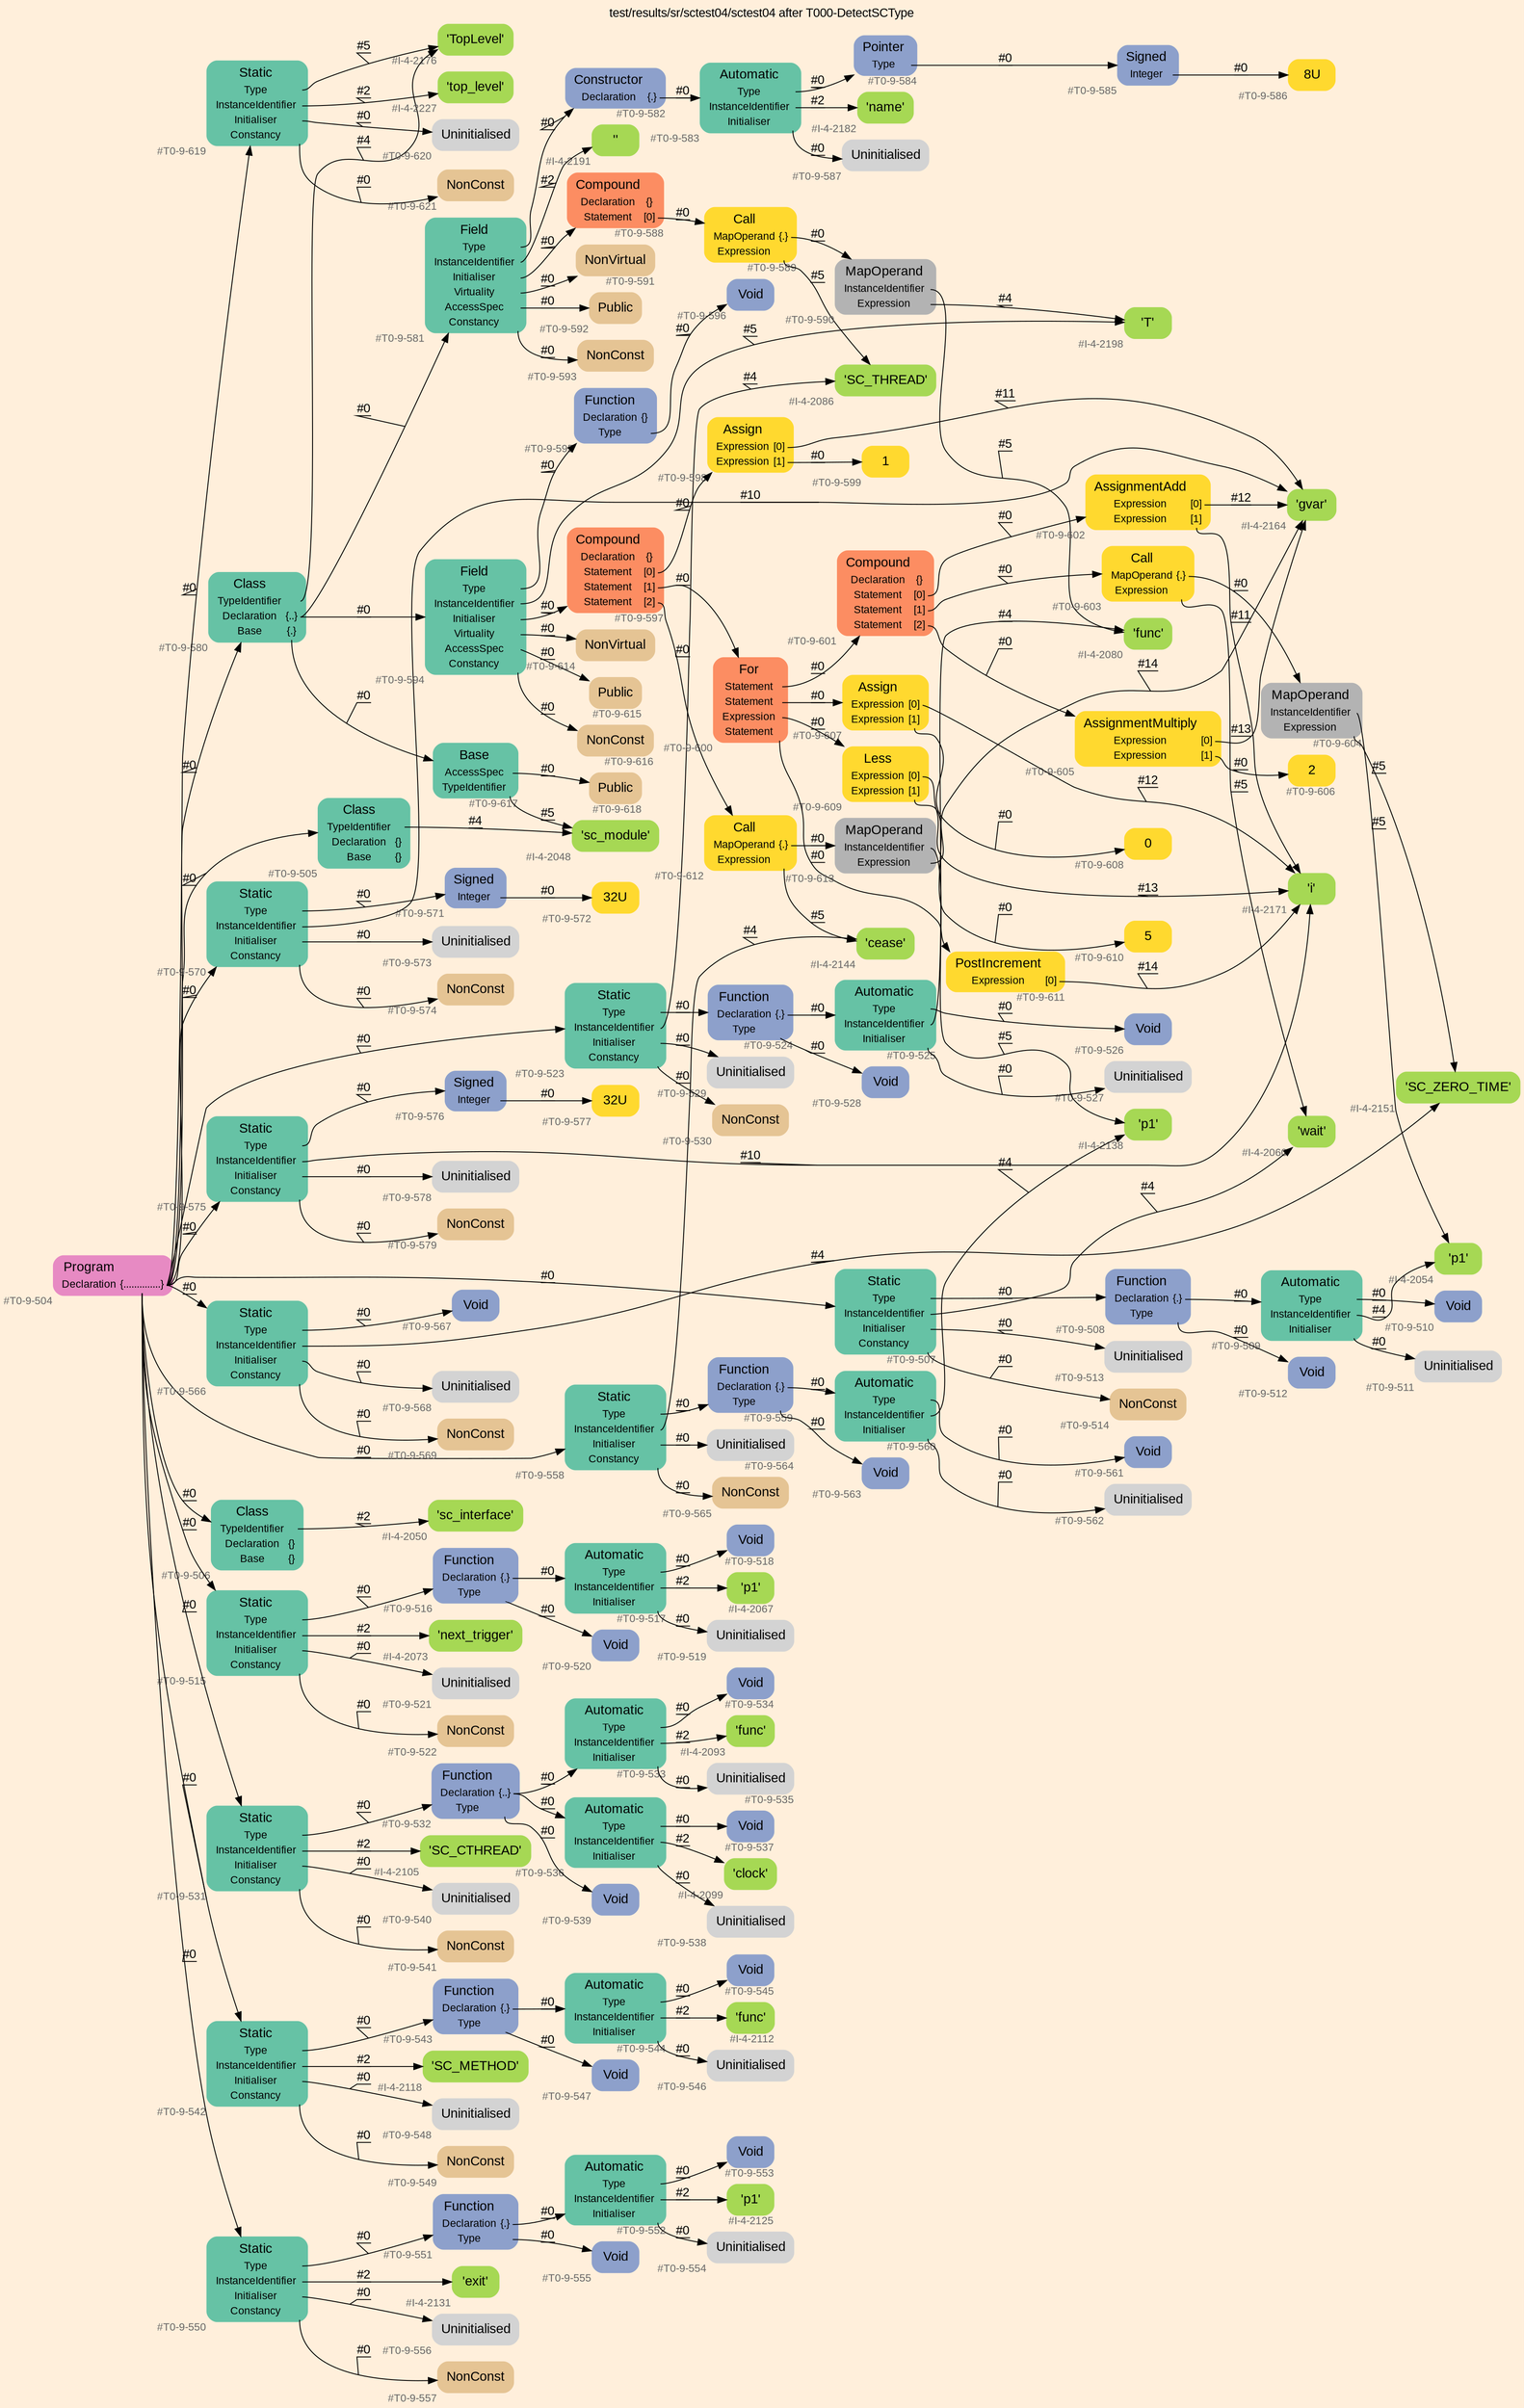 digraph "test/results/sr/sctest04/sctest04 after T000-DetectSCType" {
label = "test/results/sr/sctest04/sctest04 after T000-DetectSCType"
labelloc = t
graph [
    rankdir = "LR"
    ranksep = 0.3
    bgcolor = antiquewhite1
    color = black
    fontcolor = black
    fontname = "Arial"
];
node [
    fontname = "Arial"
];
edge [
    fontname = "Arial"
];

// -------------------- node figure --------------------
// -------- block #T0-9-504 ----------
"#T0-9-504" [
    fillcolor = "/set28/4"
    xlabel = "#T0-9-504"
    fontsize = "12"
    fontcolor = grey40
    shape = "plaintext"
    label = <<TABLE BORDER="0" CELLBORDER="0" CELLSPACING="0">
     <TR><TD><FONT COLOR="black" POINT-SIZE="15">Program</FONT></TD></TR>
     <TR><TD><FONT COLOR="black" POINT-SIZE="12">Declaration</FONT></TD><TD PORT="port0"><FONT COLOR="black" POINT-SIZE="12">{..............}</FONT></TD></TR>
    </TABLE>>
    style = "rounded,filled"
];

// -------- block #T0-9-505 ----------
"#T0-9-505" [
    fillcolor = "/set28/1"
    xlabel = "#T0-9-505"
    fontsize = "12"
    fontcolor = grey40
    shape = "plaintext"
    label = <<TABLE BORDER="0" CELLBORDER="0" CELLSPACING="0">
     <TR><TD><FONT COLOR="black" POINT-SIZE="15">Class</FONT></TD></TR>
     <TR><TD><FONT COLOR="black" POINT-SIZE="12">TypeIdentifier</FONT></TD><TD PORT="port0"></TD></TR>
     <TR><TD><FONT COLOR="black" POINT-SIZE="12">Declaration</FONT></TD><TD PORT="port1"><FONT COLOR="black" POINT-SIZE="12">{}</FONT></TD></TR>
     <TR><TD><FONT COLOR="black" POINT-SIZE="12">Base</FONT></TD><TD PORT="port2"><FONT COLOR="black" POINT-SIZE="12">{}</FONT></TD></TR>
    </TABLE>>
    style = "rounded,filled"
];

// -------- block #I-4-2048 ----------
"#I-4-2048" [
    fillcolor = "/set28/5"
    xlabel = "#I-4-2048"
    fontsize = "12"
    fontcolor = grey40
    shape = "plaintext"
    label = <<TABLE BORDER="0" CELLBORDER="0" CELLSPACING="0">
     <TR><TD><FONT COLOR="black" POINT-SIZE="15">'sc_module'</FONT></TD></TR>
    </TABLE>>
    style = "rounded,filled"
];

// -------- block #T0-9-506 ----------
"#T0-9-506" [
    fillcolor = "/set28/1"
    xlabel = "#T0-9-506"
    fontsize = "12"
    fontcolor = grey40
    shape = "plaintext"
    label = <<TABLE BORDER="0" CELLBORDER="0" CELLSPACING="0">
     <TR><TD><FONT COLOR="black" POINT-SIZE="15">Class</FONT></TD></TR>
     <TR><TD><FONT COLOR="black" POINT-SIZE="12">TypeIdentifier</FONT></TD><TD PORT="port0"></TD></TR>
     <TR><TD><FONT COLOR="black" POINT-SIZE="12">Declaration</FONT></TD><TD PORT="port1"><FONT COLOR="black" POINT-SIZE="12">{}</FONT></TD></TR>
     <TR><TD><FONT COLOR="black" POINT-SIZE="12">Base</FONT></TD><TD PORT="port2"><FONT COLOR="black" POINT-SIZE="12">{}</FONT></TD></TR>
    </TABLE>>
    style = "rounded,filled"
];

// -------- block #I-4-2050 ----------
"#I-4-2050" [
    fillcolor = "/set28/5"
    xlabel = "#I-4-2050"
    fontsize = "12"
    fontcolor = grey40
    shape = "plaintext"
    label = <<TABLE BORDER="0" CELLBORDER="0" CELLSPACING="0">
     <TR><TD><FONT COLOR="black" POINT-SIZE="15">'sc_interface'</FONT></TD></TR>
    </TABLE>>
    style = "rounded,filled"
];

// -------- block #T0-9-507 ----------
"#T0-9-507" [
    fillcolor = "/set28/1"
    xlabel = "#T0-9-507"
    fontsize = "12"
    fontcolor = grey40
    shape = "plaintext"
    label = <<TABLE BORDER="0" CELLBORDER="0" CELLSPACING="0">
     <TR><TD><FONT COLOR="black" POINT-SIZE="15">Static</FONT></TD></TR>
     <TR><TD><FONT COLOR="black" POINT-SIZE="12">Type</FONT></TD><TD PORT="port0"></TD></TR>
     <TR><TD><FONT COLOR="black" POINT-SIZE="12">InstanceIdentifier</FONT></TD><TD PORT="port1"></TD></TR>
     <TR><TD><FONT COLOR="black" POINT-SIZE="12">Initialiser</FONT></TD><TD PORT="port2"></TD></TR>
     <TR><TD><FONT COLOR="black" POINT-SIZE="12">Constancy</FONT></TD><TD PORT="port3"></TD></TR>
    </TABLE>>
    style = "rounded,filled"
];

// -------- block #T0-9-508 ----------
"#T0-9-508" [
    fillcolor = "/set28/3"
    xlabel = "#T0-9-508"
    fontsize = "12"
    fontcolor = grey40
    shape = "plaintext"
    label = <<TABLE BORDER="0" CELLBORDER="0" CELLSPACING="0">
     <TR><TD><FONT COLOR="black" POINT-SIZE="15">Function</FONT></TD></TR>
     <TR><TD><FONT COLOR="black" POINT-SIZE="12">Declaration</FONT></TD><TD PORT="port0"><FONT COLOR="black" POINT-SIZE="12">{.}</FONT></TD></TR>
     <TR><TD><FONT COLOR="black" POINT-SIZE="12">Type</FONT></TD><TD PORT="port1"></TD></TR>
    </TABLE>>
    style = "rounded,filled"
];

// -------- block #T0-9-509 ----------
"#T0-9-509" [
    fillcolor = "/set28/1"
    xlabel = "#T0-9-509"
    fontsize = "12"
    fontcolor = grey40
    shape = "plaintext"
    label = <<TABLE BORDER="0" CELLBORDER="0" CELLSPACING="0">
     <TR><TD><FONT COLOR="black" POINT-SIZE="15">Automatic</FONT></TD></TR>
     <TR><TD><FONT COLOR="black" POINT-SIZE="12">Type</FONT></TD><TD PORT="port0"></TD></TR>
     <TR><TD><FONT COLOR="black" POINT-SIZE="12">InstanceIdentifier</FONT></TD><TD PORT="port1"></TD></TR>
     <TR><TD><FONT COLOR="black" POINT-SIZE="12">Initialiser</FONT></TD><TD PORT="port2"></TD></TR>
    </TABLE>>
    style = "rounded,filled"
];

// -------- block #T0-9-510 ----------
"#T0-9-510" [
    fillcolor = "/set28/3"
    xlabel = "#T0-9-510"
    fontsize = "12"
    fontcolor = grey40
    shape = "plaintext"
    label = <<TABLE BORDER="0" CELLBORDER="0" CELLSPACING="0">
     <TR><TD><FONT COLOR="black" POINT-SIZE="15">Void</FONT></TD></TR>
    </TABLE>>
    style = "rounded,filled"
];

// -------- block #I-4-2054 ----------
"#I-4-2054" [
    fillcolor = "/set28/5"
    xlabel = "#I-4-2054"
    fontsize = "12"
    fontcolor = grey40
    shape = "plaintext"
    label = <<TABLE BORDER="0" CELLBORDER="0" CELLSPACING="0">
     <TR><TD><FONT COLOR="black" POINT-SIZE="15">'p1'</FONT></TD></TR>
    </TABLE>>
    style = "rounded,filled"
];

// -------- block #T0-9-511 ----------
"#T0-9-511" [
    xlabel = "#T0-9-511"
    fontsize = "12"
    fontcolor = grey40
    shape = "plaintext"
    label = <<TABLE BORDER="0" CELLBORDER="0" CELLSPACING="0">
     <TR><TD><FONT COLOR="black" POINT-SIZE="15">Uninitialised</FONT></TD></TR>
    </TABLE>>
    style = "rounded,filled"
];

// -------- block #T0-9-512 ----------
"#T0-9-512" [
    fillcolor = "/set28/3"
    xlabel = "#T0-9-512"
    fontsize = "12"
    fontcolor = grey40
    shape = "plaintext"
    label = <<TABLE BORDER="0" CELLBORDER="0" CELLSPACING="0">
     <TR><TD><FONT COLOR="black" POINT-SIZE="15">Void</FONT></TD></TR>
    </TABLE>>
    style = "rounded,filled"
];

// -------- block #I-4-2060 ----------
"#I-4-2060" [
    fillcolor = "/set28/5"
    xlabel = "#I-4-2060"
    fontsize = "12"
    fontcolor = grey40
    shape = "plaintext"
    label = <<TABLE BORDER="0" CELLBORDER="0" CELLSPACING="0">
     <TR><TD><FONT COLOR="black" POINT-SIZE="15">'wait'</FONT></TD></TR>
    </TABLE>>
    style = "rounded,filled"
];

// -------- block #T0-9-513 ----------
"#T0-9-513" [
    xlabel = "#T0-9-513"
    fontsize = "12"
    fontcolor = grey40
    shape = "plaintext"
    label = <<TABLE BORDER="0" CELLBORDER="0" CELLSPACING="0">
     <TR><TD><FONT COLOR="black" POINT-SIZE="15">Uninitialised</FONT></TD></TR>
    </TABLE>>
    style = "rounded,filled"
];

// -------- block #T0-9-514 ----------
"#T0-9-514" [
    fillcolor = "/set28/7"
    xlabel = "#T0-9-514"
    fontsize = "12"
    fontcolor = grey40
    shape = "plaintext"
    label = <<TABLE BORDER="0" CELLBORDER="0" CELLSPACING="0">
     <TR><TD><FONT COLOR="black" POINT-SIZE="15">NonConst</FONT></TD></TR>
    </TABLE>>
    style = "rounded,filled"
];

// -------- block #T0-9-515 ----------
"#T0-9-515" [
    fillcolor = "/set28/1"
    xlabel = "#T0-9-515"
    fontsize = "12"
    fontcolor = grey40
    shape = "plaintext"
    label = <<TABLE BORDER="0" CELLBORDER="0" CELLSPACING="0">
     <TR><TD><FONT COLOR="black" POINT-SIZE="15">Static</FONT></TD></TR>
     <TR><TD><FONT COLOR="black" POINT-SIZE="12">Type</FONT></TD><TD PORT="port0"></TD></TR>
     <TR><TD><FONT COLOR="black" POINT-SIZE="12">InstanceIdentifier</FONT></TD><TD PORT="port1"></TD></TR>
     <TR><TD><FONT COLOR="black" POINT-SIZE="12">Initialiser</FONT></TD><TD PORT="port2"></TD></TR>
     <TR><TD><FONT COLOR="black" POINT-SIZE="12">Constancy</FONT></TD><TD PORT="port3"></TD></TR>
    </TABLE>>
    style = "rounded,filled"
];

// -------- block #T0-9-516 ----------
"#T0-9-516" [
    fillcolor = "/set28/3"
    xlabel = "#T0-9-516"
    fontsize = "12"
    fontcolor = grey40
    shape = "plaintext"
    label = <<TABLE BORDER="0" CELLBORDER="0" CELLSPACING="0">
     <TR><TD><FONT COLOR="black" POINT-SIZE="15">Function</FONT></TD></TR>
     <TR><TD><FONT COLOR="black" POINT-SIZE="12">Declaration</FONT></TD><TD PORT="port0"><FONT COLOR="black" POINT-SIZE="12">{.}</FONT></TD></TR>
     <TR><TD><FONT COLOR="black" POINT-SIZE="12">Type</FONT></TD><TD PORT="port1"></TD></TR>
    </TABLE>>
    style = "rounded,filled"
];

// -------- block #T0-9-517 ----------
"#T0-9-517" [
    fillcolor = "/set28/1"
    xlabel = "#T0-9-517"
    fontsize = "12"
    fontcolor = grey40
    shape = "plaintext"
    label = <<TABLE BORDER="0" CELLBORDER="0" CELLSPACING="0">
     <TR><TD><FONT COLOR="black" POINT-SIZE="15">Automatic</FONT></TD></TR>
     <TR><TD><FONT COLOR="black" POINT-SIZE="12">Type</FONT></TD><TD PORT="port0"></TD></TR>
     <TR><TD><FONT COLOR="black" POINT-SIZE="12">InstanceIdentifier</FONT></TD><TD PORT="port1"></TD></TR>
     <TR><TD><FONT COLOR="black" POINT-SIZE="12">Initialiser</FONT></TD><TD PORT="port2"></TD></TR>
    </TABLE>>
    style = "rounded,filled"
];

// -------- block #T0-9-518 ----------
"#T0-9-518" [
    fillcolor = "/set28/3"
    xlabel = "#T0-9-518"
    fontsize = "12"
    fontcolor = grey40
    shape = "plaintext"
    label = <<TABLE BORDER="0" CELLBORDER="0" CELLSPACING="0">
     <TR><TD><FONT COLOR="black" POINT-SIZE="15">Void</FONT></TD></TR>
    </TABLE>>
    style = "rounded,filled"
];

// -------- block #I-4-2067 ----------
"#I-4-2067" [
    fillcolor = "/set28/5"
    xlabel = "#I-4-2067"
    fontsize = "12"
    fontcolor = grey40
    shape = "plaintext"
    label = <<TABLE BORDER="0" CELLBORDER="0" CELLSPACING="0">
     <TR><TD><FONT COLOR="black" POINT-SIZE="15">'p1'</FONT></TD></TR>
    </TABLE>>
    style = "rounded,filled"
];

// -------- block #T0-9-519 ----------
"#T0-9-519" [
    xlabel = "#T0-9-519"
    fontsize = "12"
    fontcolor = grey40
    shape = "plaintext"
    label = <<TABLE BORDER="0" CELLBORDER="0" CELLSPACING="0">
     <TR><TD><FONT COLOR="black" POINT-SIZE="15">Uninitialised</FONT></TD></TR>
    </TABLE>>
    style = "rounded,filled"
];

// -------- block #T0-9-520 ----------
"#T0-9-520" [
    fillcolor = "/set28/3"
    xlabel = "#T0-9-520"
    fontsize = "12"
    fontcolor = grey40
    shape = "plaintext"
    label = <<TABLE BORDER="0" CELLBORDER="0" CELLSPACING="0">
     <TR><TD><FONT COLOR="black" POINT-SIZE="15">Void</FONT></TD></TR>
    </TABLE>>
    style = "rounded,filled"
];

// -------- block #I-4-2073 ----------
"#I-4-2073" [
    fillcolor = "/set28/5"
    xlabel = "#I-4-2073"
    fontsize = "12"
    fontcolor = grey40
    shape = "plaintext"
    label = <<TABLE BORDER="0" CELLBORDER="0" CELLSPACING="0">
     <TR><TD><FONT COLOR="black" POINT-SIZE="15">'next_trigger'</FONT></TD></TR>
    </TABLE>>
    style = "rounded,filled"
];

// -------- block #T0-9-521 ----------
"#T0-9-521" [
    xlabel = "#T0-9-521"
    fontsize = "12"
    fontcolor = grey40
    shape = "plaintext"
    label = <<TABLE BORDER="0" CELLBORDER="0" CELLSPACING="0">
     <TR><TD><FONT COLOR="black" POINT-SIZE="15">Uninitialised</FONT></TD></TR>
    </TABLE>>
    style = "rounded,filled"
];

// -------- block #T0-9-522 ----------
"#T0-9-522" [
    fillcolor = "/set28/7"
    xlabel = "#T0-9-522"
    fontsize = "12"
    fontcolor = grey40
    shape = "plaintext"
    label = <<TABLE BORDER="0" CELLBORDER="0" CELLSPACING="0">
     <TR><TD><FONT COLOR="black" POINT-SIZE="15">NonConst</FONT></TD></TR>
    </TABLE>>
    style = "rounded,filled"
];

// -------- block #T0-9-523 ----------
"#T0-9-523" [
    fillcolor = "/set28/1"
    xlabel = "#T0-9-523"
    fontsize = "12"
    fontcolor = grey40
    shape = "plaintext"
    label = <<TABLE BORDER="0" CELLBORDER="0" CELLSPACING="0">
     <TR><TD><FONT COLOR="black" POINT-SIZE="15">Static</FONT></TD></TR>
     <TR><TD><FONT COLOR="black" POINT-SIZE="12">Type</FONT></TD><TD PORT="port0"></TD></TR>
     <TR><TD><FONT COLOR="black" POINT-SIZE="12">InstanceIdentifier</FONT></TD><TD PORT="port1"></TD></TR>
     <TR><TD><FONT COLOR="black" POINT-SIZE="12">Initialiser</FONT></TD><TD PORT="port2"></TD></TR>
     <TR><TD><FONT COLOR="black" POINT-SIZE="12">Constancy</FONT></TD><TD PORT="port3"></TD></TR>
    </TABLE>>
    style = "rounded,filled"
];

// -------- block #T0-9-524 ----------
"#T0-9-524" [
    fillcolor = "/set28/3"
    xlabel = "#T0-9-524"
    fontsize = "12"
    fontcolor = grey40
    shape = "plaintext"
    label = <<TABLE BORDER="0" CELLBORDER="0" CELLSPACING="0">
     <TR><TD><FONT COLOR="black" POINT-SIZE="15">Function</FONT></TD></TR>
     <TR><TD><FONT COLOR="black" POINT-SIZE="12">Declaration</FONT></TD><TD PORT="port0"><FONT COLOR="black" POINT-SIZE="12">{.}</FONT></TD></TR>
     <TR><TD><FONT COLOR="black" POINT-SIZE="12">Type</FONT></TD><TD PORT="port1"></TD></TR>
    </TABLE>>
    style = "rounded,filled"
];

// -------- block #T0-9-525 ----------
"#T0-9-525" [
    fillcolor = "/set28/1"
    xlabel = "#T0-9-525"
    fontsize = "12"
    fontcolor = grey40
    shape = "plaintext"
    label = <<TABLE BORDER="0" CELLBORDER="0" CELLSPACING="0">
     <TR><TD><FONT COLOR="black" POINT-SIZE="15">Automatic</FONT></TD></TR>
     <TR><TD><FONT COLOR="black" POINT-SIZE="12">Type</FONT></TD><TD PORT="port0"></TD></TR>
     <TR><TD><FONT COLOR="black" POINT-SIZE="12">InstanceIdentifier</FONT></TD><TD PORT="port1"></TD></TR>
     <TR><TD><FONT COLOR="black" POINT-SIZE="12">Initialiser</FONT></TD><TD PORT="port2"></TD></TR>
    </TABLE>>
    style = "rounded,filled"
];

// -------- block #T0-9-526 ----------
"#T0-9-526" [
    fillcolor = "/set28/3"
    xlabel = "#T0-9-526"
    fontsize = "12"
    fontcolor = grey40
    shape = "plaintext"
    label = <<TABLE BORDER="0" CELLBORDER="0" CELLSPACING="0">
     <TR><TD><FONT COLOR="black" POINT-SIZE="15">Void</FONT></TD></TR>
    </TABLE>>
    style = "rounded,filled"
];

// -------- block #I-4-2080 ----------
"#I-4-2080" [
    fillcolor = "/set28/5"
    xlabel = "#I-4-2080"
    fontsize = "12"
    fontcolor = grey40
    shape = "plaintext"
    label = <<TABLE BORDER="0" CELLBORDER="0" CELLSPACING="0">
     <TR><TD><FONT COLOR="black" POINT-SIZE="15">'func'</FONT></TD></TR>
    </TABLE>>
    style = "rounded,filled"
];

// -------- block #T0-9-527 ----------
"#T0-9-527" [
    xlabel = "#T0-9-527"
    fontsize = "12"
    fontcolor = grey40
    shape = "plaintext"
    label = <<TABLE BORDER="0" CELLBORDER="0" CELLSPACING="0">
     <TR><TD><FONT COLOR="black" POINT-SIZE="15">Uninitialised</FONT></TD></TR>
    </TABLE>>
    style = "rounded,filled"
];

// -------- block #T0-9-528 ----------
"#T0-9-528" [
    fillcolor = "/set28/3"
    xlabel = "#T0-9-528"
    fontsize = "12"
    fontcolor = grey40
    shape = "plaintext"
    label = <<TABLE BORDER="0" CELLBORDER="0" CELLSPACING="0">
     <TR><TD><FONT COLOR="black" POINT-SIZE="15">Void</FONT></TD></TR>
    </TABLE>>
    style = "rounded,filled"
];

// -------- block #I-4-2086 ----------
"#I-4-2086" [
    fillcolor = "/set28/5"
    xlabel = "#I-4-2086"
    fontsize = "12"
    fontcolor = grey40
    shape = "plaintext"
    label = <<TABLE BORDER="0" CELLBORDER="0" CELLSPACING="0">
     <TR><TD><FONT COLOR="black" POINT-SIZE="15">'SC_THREAD'</FONT></TD></TR>
    </TABLE>>
    style = "rounded,filled"
];

// -------- block #T0-9-529 ----------
"#T0-9-529" [
    xlabel = "#T0-9-529"
    fontsize = "12"
    fontcolor = grey40
    shape = "plaintext"
    label = <<TABLE BORDER="0" CELLBORDER="0" CELLSPACING="0">
     <TR><TD><FONT COLOR="black" POINT-SIZE="15">Uninitialised</FONT></TD></TR>
    </TABLE>>
    style = "rounded,filled"
];

// -------- block #T0-9-530 ----------
"#T0-9-530" [
    fillcolor = "/set28/7"
    xlabel = "#T0-9-530"
    fontsize = "12"
    fontcolor = grey40
    shape = "plaintext"
    label = <<TABLE BORDER="0" CELLBORDER="0" CELLSPACING="0">
     <TR><TD><FONT COLOR="black" POINT-SIZE="15">NonConst</FONT></TD></TR>
    </TABLE>>
    style = "rounded,filled"
];

// -------- block #T0-9-531 ----------
"#T0-9-531" [
    fillcolor = "/set28/1"
    xlabel = "#T0-9-531"
    fontsize = "12"
    fontcolor = grey40
    shape = "plaintext"
    label = <<TABLE BORDER="0" CELLBORDER="0" CELLSPACING="0">
     <TR><TD><FONT COLOR="black" POINT-SIZE="15">Static</FONT></TD></TR>
     <TR><TD><FONT COLOR="black" POINT-SIZE="12">Type</FONT></TD><TD PORT="port0"></TD></TR>
     <TR><TD><FONT COLOR="black" POINT-SIZE="12">InstanceIdentifier</FONT></TD><TD PORT="port1"></TD></TR>
     <TR><TD><FONT COLOR="black" POINT-SIZE="12">Initialiser</FONT></TD><TD PORT="port2"></TD></TR>
     <TR><TD><FONT COLOR="black" POINT-SIZE="12">Constancy</FONT></TD><TD PORT="port3"></TD></TR>
    </TABLE>>
    style = "rounded,filled"
];

// -------- block #T0-9-532 ----------
"#T0-9-532" [
    fillcolor = "/set28/3"
    xlabel = "#T0-9-532"
    fontsize = "12"
    fontcolor = grey40
    shape = "plaintext"
    label = <<TABLE BORDER="0" CELLBORDER="0" CELLSPACING="0">
     <TR><TD><FONT COLOR="black" POINT-SIZE="15">Function</FONT></TD></TR>
     <TR><TD><FONT COLOR="black" POINT-SIZE="12">Declaration</FONT></TD><TD PORT="port0"><FONT COLOR="black" POINT-SIZE="12">{..}</FONT></TD></TR>
     <TR><TD><FONT COLOR="black" POINT-SIZE="12">Type</FONT></TD><TD PORT="port1"></TD></TR>
    </TABLE>>
    style = "rounded,filled"
];

// -------- block #T0-9-533 ----------
"#T0-9-533" [
    fillcolor = "/set28/1"
    xlabel = "#T0-9-533"
    fontsize = "12"
    fontcolor = grey40
    shape = "plaintext"
    label = <<TABLE BORDER="0" CELLBORDER="0" CELLSPACING="0">
     <TR><TD><FONT COLOR="black" POINT-SIZE="15">Automatic</FONT></TD></TR>
     <TR><TD><FONT COLOR="black" POINT-SIZE="12">Type</FONT></TD><TD PORT="port0"></TD></TR>
     <TR><TD><FONT COLOR="black" POINT-SIZE="12">InstanceIdentifier</FONT></TD><TD PORT="port1"></TD></TR>
     <TR><TD><FONT COLOR="black" POINT-SIZE="12">Initialiser</FONT></TD><TD PORT="port2"></TD></TR>
    </TABLE>>
    style = "rounded,filled"
];

// -------- block #T0-9-534 ----------
"#T0-9-534" [
    fillcolor = "/set28/3"
    xlabel = "#T0-9-534"
    fontsize = "12"
    fontcolor = grey40
    shape = "plaintext"
    label = <<TABLE BORDER="0" CELLBORDER="0" CELLSPACING="0">
     <TR><TD><FONT COLOR="black" POINT-SIZE="15">Void</FONT></TD></TR>
    </TABLE>>
    style = "rounded,filled"
];

// -------- block #I-4-2093 ----------
"#I-4-2093" [
    fillcolor = "/set28/5"
    xlabel = "#I-4-2093"
    fontsize = "12"
    fontcolor = grey40
    shape = "plaintext"
    label = <<TABLE BORDER="0" CELLBORDER="0" CELLSPACING="0">
     <TR><TD><FONT COLOR="black" POINT-SIZE="15">'func'</FONT></TD></TR>
    </TABLE>>
    style = "rounded,filled"
];

// -------- block #T0-9-535 ----------
"#T0-9-535" [
    xlabel = "#T0-9-535"
    fontsize = "12"
    fontcolor = grey40
    shape = "plaintext"
    label = <<TABLE BORDER="0" CELLBORDER="0" CELLSPACING="0">
     <TR><TD><FONT COLOR="black" POINT-SIZE="15">Uninitialised</FONT></TD></TR>
    </TABLE>>
    style = "rounded,filled"
];

// -------- block #T0-9-536 ----------
"#T0-9-536" [
    fillcolor = "/set28/1"
    xlabel = "#T0-9-536"
    fontsize = "12"
    fontcolor = grey40
    shape = "plaintext"
    label = <<TABLE BORDER="0" CELLBORDER="0" CELLSPACING="0">
     <TR><TD><FONT COLOR="black" POINT-SIZE="15">Automatic</FONT></TD></TR>
     <TR><TD><FONT COLOR="black" POINT-SIZE="12">Type</FONT></TD><TD PORT="port0"></TD></TR>
     <TR><TD><FONT COLOR="black" POINT-SIZE="12">InstanceIdentifier</FONT></TD><TD PORT="port1"></TD></TR>
     <TR><TD><FONT COLOR="black" POINT-SIZE="12">Initialiser</FONT></TD><TD PORT="port2"></TD></TR>
    </TABLE>>
    style = "rounded,filled"
];

// -------- block #T0-9-537 ----------
"#T0-9-537" [
    fillcolor = "/set28/3"
    xlabel = "#T0-9-537"
    fontsize = "12"
    fontcolor = grey40
    shape = "plaintext"
    label = <<TABLE BORDER="0" CELLBORDER="0" CELLSPACING="0">
     <TR><TD><FONT COLOR="black" POINT-SIZE="15">Void</FONT></TD></TR>
    </TABLE>>
    style = "rounded,filled"
];

// -------- block #I-4-2099 ----------
"#I-4-2099" [
    fillcolor = "/set28/5"
    xlabel = "#I-4-2099"
    fontsize = "12"
    fontcolor = grey40
    shape = "plaintext"
    label = <<TABLE BORDER="0" CELLBORDER="0" CELLSPACING="0">
     <TR><TD><FONT COLOR="black" POINT-SIZE="15">'clock'</FONT></TD></TR>
    </TABLE>>
    style = "rounded,filled"
];

// -------- block #T0-9-538 ----------
"#T0-9-538" [
    xlabel = "#T0-9-538"
    fontsize = "12"
    fontcolor = grey40
    shape = "plaintext"
    label = <<TABLE BORDER="0" CELLBORDER="0" CELLSPACING="0">
     <TR><TD><FONT COLOR="black" POINT-SIZE="15">Uninitialised</FONT></TD></TR>
    </TABLE>>
    style = "rounded,filled"
];

// -------- block #T0-9-539 ----------
"#T0-9-539" [
    fillcolor = "/set28/3"
    xlabel = "#T0-9-539"
    fontsize = "12"
    fontcolor = grey40
    shape = "plaintext"
    label = <<TABLE BORDER="0" CELLBORDER="0" CELLSPACING="0">
     <TR><TD><FONT COLOR="black" POINT-SIZE="15">Void</FONT></TD></TR>
    </TABLE>>
    style = "rounded,filled"
];

// -------- block #I-4-2105 ----------
"#I-4-2105" [
    fillcolor = "/set28/5"
    xlabel = "#I-4-2105"
    fontsize = "12"
    fontcolor = grey40
    shape = "plaintext"
    label = <<TABLE BORDER="0" CELLBORDER="0" CELLSPACING="0">
     <TR><TD><FONT COLOR="black" POINT-SIZE="15">'SC_CTHREAD'</FONT></TD></TR>
    </TABLE>>
    style = "rounded,filled"
];

// -------- block #T0-9-540 ----------
"#T0-9-540" [
    xlabel = "#T0-9-540"
    fontsize = "12"
    fontcolor = grey40
    shape = "plaintext"
    label = <<TABLE BORDER="0" CELLBORDER="0" CELLSPACING="0">
     <TR><TD><FONT COLOR="black" POINT-SIZE="15">Uninitialised</FONT></TD></TR>
    </TABLE>>
    style = "rounded,filled"
];

// -------- block #T0-9-541 ----------
"#T0-9-541" [
    fillcolor = "/set28/7"
    xlabel = "#T0-9-541"
    fontsize = "12"
    fontcolor = grey40
    shape = "plaintext"
    label = <<TABLE BORDER="0" CELLBORDER="0" CELLSPACING="0">
     <TR><TD><FONT COLOR="black" POINT-SIZE="15">NonConst</FONT></TD></TR>
    </TABLE>>
    style = "rounded,filled"
];

// -------- block #T0-9-542 ----------
"#T0-9-542" [
    fillcolor = "/set28/1"
    xlabel = "#T0-9-542"
    fontsize = "12"
    fontcolor = grey40
    shape = "plaintext"
    label = <<TABLE BORDER="0" CELLBORDER="0" CELLSPACING="0">
     <TR><TD><FONT COLOR="black" POINT-SIZE="15">Static</FONT></TD></TR>
     <TR><TD><FONT COLOR="black" POINT-SIZE="12">Type</FONT></TD><TD PORT="port0"></TD></TR>
     <TR><TD><FONT COLOR="black" POINT-SIZE="12">InstanceIdentifier</FONT></TD><TD PORT="port1"></TD></TR>
     <TR><TD><FONT COLOR="black" POINT-SIZE="12">Initialiser</FONT></TD><TD PORT="port2"></TD></TR>
     <TR><TD><FONT COLOR="black" POINT-SIZE="12">Constancy</FONT></TD><TD PORT="port3"></TD></TR>
    </TABLE>>
    style = "rounded,filled"
];

// -------- block #T0-9-543 ----------
"#T0-9-543" [
    fillcolor = "/set28/3"
    xlabel = "#T0-9-543"
    fontsize = "12"
    fontcolor = grey40
    shape = "plaintext"
    label = <<TABLE BORDER="0" CELLBORDER="0" CELLSPACING="0">
     <TR><TD><FONT COLOR="black" POINT-SIZE="15">Function</FONT></TD></TR>
     <TR><TD><FONT COLOR="black" POINT-SIZE="12">Declaration</FONT></TD><TD PORT="port0"><FONT COLOR="black" POINT-SIZE="12">{.}</FONT></TD></TR>
     <TR><TD><FONT COLOR="black" POINT-SIZE="12">Type</FONT></TD><TD PORT="port1"></TD></TR>
    </TABLE>>
    style = "rounded,filled"
];

// -------- block #T0-9-544 ----------
"#T0-9-544" [
    fillcolor = "/set28/1"
    xlabel = "#T0-9-544"
    fontsize = "12"
    fontcolor = grey40
    shape = "plaintext"
    label = <<TABLE BORDER="0" CELLBORDER="0" CELLSPACING="0">
     <TR><TD><FONT COLOR="black" POINT-SIZE="15">Automatic</FONT></TD></TR>
     <TR><TD><FONT COLOR="black" POINT-SIZE="12">Type</FONT></TD><TD PORT="port0"></TD></TR>
     <TR><TD><FONT COLOR="black" POINT-SIZE="12">InstanceIdentifier</FONT></TD><TD PORT="port1"></TD></TR>
     <TR><TD><FONT COLOR="black" POINT-SIZE="12">Initialiser</FONT></TD><TD PORT="port2"></TD></TR>
    </TABLE>>
    style = "rounded,filled"
];

// -------- block #T0-9-545 ----------
"#T0-9-545" [
    fillcolor = "/set28/3"
    xlabel = "#T0-9-545"
    fontsize = "12"
    fontcolor = grey40
    shape = "plaintext"
    label = <<TABLE BORDER="0" CELLBORDER="0" CELLSPACING="0">
     <TR><TD><FONT COLOR="black" POINT-SIZE="15">Void</FONT></TD></TR>
    </TABLE>>
    style = "rounded,filled"
];

// -------- block #I-4-2112 ----------
"#I-4-2112" [
    fillcolor = "/set28/5"
    xlabel = "#I-4-2112"
    fontsize = "12"
    fontcolor = grey40
    shape = "plaintext"
    label = <<TABLE BORDER="0" CELLBORDER="0" CELLSPACING="0">
     <TR><TD><FONT COLOR="black" POINT-SIZE="15">'func'</FONT></TD></TR>
    </TABLE>>
    style = "rounded,filled"
];

// -------- block #T0-9-546 ----------
"#T0-9-546" [
    xlabel = "#T0-9-546"
    fontsize = "12"
    fontcolor = grey40
    shape = "plaintext"
    label = <<TABLE BORDER="0" CELLBORDER="0" CELLSPACING="0">
     <TR><TD><FONT COLOR="black" POINT-SIZE="15">Uninitialised</FONT></TD></TR>
    </TABLE>>
    style = "rounded,filled"
];

// -------- block #T0-9-547 ----------
"#T0-9-547" [
    fillcolor = "/set28/3"
    xlabel = "#T0-9-547"
    fontsize = "12"
    fontcolor = grey40
    shape = "plaintext"
    label = <<TABLE BORDER="0" CELLBORDER="0" CELLSPACING="0">
     <TR><TD><FONT COLOR="black" POINT-SIZE="15">Void</FONT></TD></TR>
    </TABLE>>
    style = "rounded,filled"
];

// -------- block #I-4-2118 ----------
"#I-4-2118" [
    fillcolor = "/set28/5"
    xlabel = "#I-4-2118"
    fontsize = "12"
    fontcolor = grey40
    shape = "plaintext"
    label = <<TABLE BORDER="0" CELLBORDER="0" CELLSPACING="0">
     <TR><TD><FONT COLOR="black" POINT-SIZE="15">'SC_METHOD'</FONT></TD></TR>
    </TABLE>>
    style = "rounded,filled"
];

// -------- block #T0-9-548 ----------
"#T0-9-548" [
    xlabel = "#T0-9-548"
    fontsize = "12"
    fontcolor = grey40
    shape = "plaintext"
    label = <<TABLE BORDER="0" CELLBORDER="0" CELLSPACING="0">
     <TR><TD><FONT COLOR="black" POINT-SIZE="15">Uninitialised</FONT></TD></TR>
    </TABLE>>
    style = "rounded,filled"
];

// -------- block #T0-9-549 ----------
"#T0-9-549" [
    fillcolor = "/set28/7"
    xlabel = "#T0-9-549"
    fontsize = "12"
    fontcolor = grey40
    shape = "plaintext"
    label = <<TABLE BORDER="0" CELLBORDER="0" CELLSPACING="0">
     <TR><TD><FONT COLOR="black" POINT-SIZE="15">NonConst</FONT></TD></TR>
    </TABLE>>
    style = "rounded,filled"
];

// -------- block #T0-9-550 ----------
"#T0-9-550" [
    fillcolor = "/set28/1"
    xlabel = "#T0-9-550"
    fontsize = "12"
    fontcolor = grey40
    shape = "plaintext"
    label = <<TABLE BORDER="0" CELLBORDER="0" CELLSPACING="0">
     <TR><TD><FONT COLOR="black" POINT-SIZE="15">Static</FONT></TD></TR>
     <TR><TD><FONT COLOR="black" POINT-SIZE="12">Type</FONT></TD><TD PORT="port0"></TD></TR>
     <TR><TD><FONT COLOR="black" POINT-SIZE="12">InstanceIdentifier</FONT></TD><TD PORT="port1"></TD></TR>
     <TR><TD><FONT COLOR="black" POINT-SIZE="12">Initialiser</FONT></TD><TD PORT="port2"></TD></TR>
     <TR><TD><FONT COLOR="black" POINT-SIZE="12">Constancy</FONT></TD><TD PORT="port3"></TD></TR>
    </TABLE>>
    style = "rounded,filled"
];

// -------- block #T0-9-551 ----------
"#T0-9-551" [
    fillcolor = "/set28/3"
    xlabel = "#T0-9-551"
    fontsize = "12"
    fontcolor = grey40
    shape = "plaintext"
    label = <<TABLE BORDER="0" CELLBORDER="0" CELLSPACING="0">
     <TR><TD><FONT COLOR="black" POINT-SIZE="15">Function</FONT></TD></TR>
     <TR><TD><FONT COLOR="black" POINT-SIZE="12">Declaration</FONT></TD><TD PORT="port0"><FONT COLOR="black" POINT-SIZE="12">{.}</FONT></TD></TR>
     <TR><TD><FONT COLOR="black" POINT-SIZE="12">Type</FONT></TD><TD PORT="port1"></TD></TR>
    </TABLE>>
    style = "rounded,filled"
];

// -------- block #T0-9-552 ----------
"#T0-9-552" [
    fillcolor = "/set28/1"
    xlabel = "#T0-9-552"
    fontsize = "12"
    fontcolor = grey40
    shape = "plaintext"
    label = <<TABLE BORDER="0" CELLBORDER="0" CELLSPACING="0">
     <TR><TD><FONT COLOR="black" POINT-SIZE="15">Automatic</FONT></TD></TR>
     <TR><TD><FONT COLOR="black" POINT-SIZE="12">Type</FONT></TD><TD PORT="port0"></TD></TR>
     <TR><TD><FONT COLOR="black" POINT-SIZE="12">InstanceIdentifier</FONT></TD><TD PORT="port1"></TD></TR>
     <TR><TD><FONT COLOR="black" POINT-SIZE="12">Initialiser</FONT></TD><TD PORT="port2"></TD></TR>
    </TABLE>>
    style = "rounded,filled"
];

// -------- block #T0-9-553 ----------
"#T0-9-553" [
    fillcolor = "/set28/3"
    xlabel = "#T0-9-553"
    fontsize = "12"
    fontcolor = grey40
    shape = "plaintext"
    label = <<TABLE BORDER="0" CELLBORDER="0" CELLSPACING="0">
     <TR><TD><FONT COLOR="black" POINT-SIZE="15">Void</FONT></TD></TR>
    </TABLE>>
    style = "rounded,filled"
];

// -------- block #I-4-2125 ----------
"#I-4-2125" [
    fillcolor = "/set28/5"
    xlabel = "#I-4-2125"
    fontsize = "12"
    fontcolor = grey40
    shape = "plaintext"
    label = <<TABLE BORDER="0" CELLBORDER="0" CELLSPACING="0">
     <TR><TD><FONT COLOR="black" POINT-SIZE="15">'p1'</FONT></TD></TR>
    </TABLE>>
    style = "rounded,filled"
];

// -------- block #T0-9-554 ----------
"#T0-9-554" [
    xlabel = "#T0-9-554"
    fontsize = "12"
    fontcolor = grey40
    shape = "plaintext"
    label = <<TABLE BORDER="0" CELLBORDER="0" CELLSPACING="0">
     <TR><TD><FONT COLOR="black" POINT-SIZE="15">Uninitialised</FONT></TD></TR>
    </TABLE>>
    style = "rounded,filled"
];

// -------- block #T0-9-555 ----------
"#T0-9-555" [
    fillcolor = "/set28/3"
    xlabel = "#T0-9-555"
    fontsize = "12"
    fontcolor = grey40
    shape = "plaintext"
    label = <<TABLE BORDER="0" CELLBORDER="0" CELLSPACING="0">
     <TR><TD><FONT COLOR="black" POINT-SIZE="15">Void</FONT></TD></TR>
    </TABLE>>
    style = "rounded,filled"
];

// -------- block #I-4-2131 ----------
"#I-4-2131" [
    fillcolor = "/set28/5"
    xlabel = "#I-4-2131"
    fontsize = "12"
    fontcolor = grey40
    shape = "plaintext"
    label = <<TABLE BORDER="0" CELLBORDER="0" CELLSPACING="0">
     <TR><TD><FONT COLOR="black" POINT-SIZE="15">'exit'</FONT></TD></TR>
    </TABLE>>
    style = "rounded,filled"
];

// -------- block #T0-9-556 ----------
"#T0-9-556" [
    xlabel = "#T0-9-556"
    fontsize = "12"
    fontcolor = grey40
    shape = "plaintext"
    label = <<TABLE BORDER="0" CELLBORDER="0" CELLSPACING="0">
     <TR><TD><FONT COLOR="black" POINT-SIZE="15">Uninitialised</FONT></TD></TR>
    </TABLE>>
    style = "rounded,filled"
];

// -------- block #T0-9-557 ----------
"#T0-9-557" [
    fillcolor = "/set28/7"
    xlabel = "#T0-9-557"
    fontsize = "12"
    fontcolor = grey40
    shape = "plaintext"
    label = <<TABLE BORDER="0" CELLBORDER="0" CELLSPACING="0">
     <TR><TD><FONT COLOR="black" POINT-SIZE="15">NonConst</FONT></TD></TR>
    </TABLE>>
    style = "rounded,filled"
];

// -------- block #T0-9-558 ----------
"#T0-9-558" [
    fillcolor = "/set28/1"
    xlabel = "#T0-9-558"
    fontsize = "12"
    fontcolor = grey40
    shape = "plaintext"
    label = <<TABLE BORDER="0" CELLBORDER="0" CELLSPACING="0">
     <TR><TD><FONT COLOR="black" POINT-SIZE="15">Static</FONT></TD></TR>
     <TR><TD><FONT COLOR="black" POINT-SIZE="12">Type</FONT></TD><TD PORT="port0"></TD></TR>
     <TR><TD><FONT COLOR="black" POINT-SIZE="12">InstanceIdentifier</FONT></TD><TD PORT="port1"></TD></TR>
     <TR><TD><FONT COLOR="black" POINT-SIZE="12">Initialiser</FONT></TD><TD PORT="port2"></TD></TR>
     <TR><TD><FONT COLOR="black" POINT-SIZE="12">Constancy</FONT></TD><TD PORT="port3"></TD></TR>
    </TABLE>>
    style = "rounded,filled"
];

// -------- block #T0-9-559 ----------
"#T0-9-559" [
    fillcolor = "/set28/3"
    xlabel = "#T0-9-559"
    fontsize = "12"
    fontcolor = grey40
    shape = "plaintext"
    label = <<TABLE BORDER="0" CELLBORDER="0" CELLSPACING="0">
     <TR><TD><FONT COLOR="black" POINT-SIZE="15">Function</FONT></TD></TR>
     <TR><TD><FONT COLOR="black" POINT-SIZE="12">Declaration</FONT></TD><TD PORT="port0"><FONT COLOR="black" POINT-SIZE="12">{.}</FONT></TD></TR>
     <TR><TD><FONT COLOR="black" POINT-SIZE="12">Type</FONT></TD><TD PORT="port1"></TD></TR>
    </TABLE>>
    style = "rounded,filled"
];

// -------- block #T0-9-560 ----------
"#T0-9-560" [
    fillcolor = "/set28/1"
    xlabel = "#T0-9-560"
    fontsize = "12"
    fontcolor = grey40
    shape = "plaintext"
    label = <<TABLE BORDER="0" CELLBORDER="0" CELLSPACING="0">
     <TR><TD><FONT COLOR="black" POINT-SIZE="15">Automatic</FONT></TD></TR>
     <TR><TD><FONT COLOR="black" POINT-SIZE="12">Type</FONT></TD><TD PORT="port0"></TD></TR>
     <TR><TD><FONT COLOR="black" POINT-SIZE="12">InstanceIdentifier</FONT></TD><TD PORT="port1"></TD></TR>
     <TR><TD><FONT COLOR="black" POINT-SIZE="12">Initialiser</FONT></TD><TD PORT="port2"></TD></TR>
    </TABLE>>
    style = "rounded,filled"
];

// -------- block #T0-9-561 ----------
"#T0-9-561" [
    fillcolor = "/set28/3"
    xlabel = "#T0-9-561"
    fontsize = "12"
    fontcolor = grey40
    shape = "plaintext"
    label = <<TABLE BORDER="0" CELLBORDER="0" CELLSPACING="0">
     <TR><TD><FONT COLOR="black" POINT-SIZE="15">Void</FONT></TD></TR>
    </TABLE>>
    style = "rounded,filled"
];

// -------- block #I-4-2138 ----------
"#I-4-2138" [
    fillcolor = "/set28/5"
    xlabel = "#I-4-2138"
    fontsize = "12"
    fontcolor = grey40
    shape = "plaintext"
    label = <<TABLE BORDER="0" CELLBORDER="0" CELLSPACING="0">
     <TR><TD><FONT COLOR="black" POINT-SIZE="15">'p1'</FONT></TD></TR>
    </TABLE>>
    style = "rounded,filled"
];

// -------- block #T0-9-562 ----------
"#T0-9-562" [
    xlabel = "#T0-9-562"
    fontsize = "12"
    fontcolor = grey40
    shape = "plaintext"
    label = <<TABLE BORDER="0" CELLBORDER="0" CELLSPACING="0">
     <TR><TD><FONT COLOR="black" POINT-SIZE="15">Uninitialised</FONT></TD></TR>
    </TABLE>>
    style = "rounded,filled"
];

// -------- block #T0-9-563 ----------
"#T0-9-563" [
    fillcolor = "/set28/3"
    xlabel = "#T0-9-563"
    fontsize = "12"
    fontcolor = grey40
    shape = "plaintext"
    label = <<TABLE BORDER="0" CELLBORDER="0" CELLSPACING="0">
     <TR><TD><FONT COLOR="black" POINT-SIZE="15">Void</FONT></TD></TR>
    </TABLE>>
    style = "rounded,filled"
];

// -------- block #I-4-2144 ----------
"#I-4-2144" [
    fillcolor = "/set28/5"
    xlabel = "#I-4-2144"
    fontsize = "12"
    fontcolor = grey40
    shape = "plaintext"
    label = <<TABLE BORDER="0" CELLBORDER="0" CELLSPACING="0">
     <TR><TD><FONT COLOR="black" POINT-SIZE="15">'cease'</FONT></TD></TR>
    </TABLE>>
    style = "rounded,filled"
];

// -------- block #T0-9-564 ----------
"#T0-9-564" [
    xlabel = "#T0-9-564"
    fontsize = "12"
    fontcolor = grey40
    shape = "plaintext"
    label = <<TABLE BORDER="0" CELLBORDER="0" CELLSPACING="0">
     <TR><TD><FONT COLOR="black" POINT-SIZE="15">Uninitialised</FONT></TD></TR>
    </TABLE>>
    style = "rounded,filled"
];

// -------- block #T0-9-565 ----------
"#T0-9-565" [
    fillcolor = "/set28/7"
    xlabel = "#T0-9-565"
    fontsize = "12"
    fontcolor = grey40
    shape = "plaintext"
    label = <<TABLE BORDER="0" CELLBORDER="0" CELLSPACING="0">
     <TR><TD><FONT COLOR="black" POINT-SIZE="15">NonConst</FONT></TD></TR>
    </TABLE>>
    style = "rounded,filled"
];

// -------- block #T0-9-566 ----------
"#T0-9-566" [
    fillcolor = "/set28/1"
    xlabel = "#T0-9-566"
    fontsize = "12"
    fontcolor = grey40
    shape = "plaintext"
    label = <<TABLE BORDER="0" CELLBORDER="0" CELLSPACING="0">
     <TR><TD><FONT COLOR="black" POINT-SIZE="15">Static</FONT></TD></TR>
     <TR><TD><FONT COLOR="black" POINT-SIZE="12">Type</FONT></TD><TD PORT="port0"></TD></TR>
     <TR><TD><FONT COLOR="black" POINT-SIZE="12">InstanceIdentifier</FONT></TD><TD PORT="port1"></TD></TR>
     <TR><TD><FONT COLOR="black" POINT-SIZE="12">Initialiser</FONT></TD><TD PORT="port2"></TD></TR>
     <TR><TD><FONT COLOR="black" POINT-SIZE="12">Constancy</FONT></TD><TD PORT="port3"></TD></TR>
    </TABLE>>
    style = "rounded,filled"
];

// -------- block #T0-9-567 ----------
"#T0-9-567" [
    fillcolor = "/set28/3"
    xlabel = "#T0-9-567"
    fontsize = "12"
    fontcolor = grey40
    shape = "plaintext"
    label = <<TABLE BORDER="0" CELLBORDER="0" CELLSPACING="0">
     <TR><TD><FONT COLOR="black" POINT-SIZE="15">Void</FONT></TD></TR>
    </TABLE>>
    style = "rounded,filled"
];

// -------- block #I-4-2151 ----------
"#I-4-2151" [
    fillcolor = "/set28/5"
    xlabel = "#I-4-2151"
    fontsize = "12"
    fontcolor = grey40
    shape = "plaintext"
    label = <<TABLE BORDER="0" CELLBORDER="0" CELLSPACING="0">
     <TR><TD><FONT COLOR="black" POINT-SIZE="15">'SC_ZERO_TIME'</FONT></TD></TR>
    </TABLE>>
    style = "rounded,filled"
];

// -------- block #T0-9-568 ----------
"#T0-9-568" [
    xlabel = "#T0-9-568"
    fontsize = "12"
    fontcolor = grey40
    shape = "plaintext"
    label = <<TABLE BORDER="0" CELLBORDER="0" CELLSPACING="0">
     <TR><TD><FONT COLOR="black" POINT-SIZE="15">Uninitialised</FONT></TD></TR>
    </TABLE>>
    style = "rounded,filled"
];

// -------- block #T0-9-569 ----------
"#T0-9-569" [
    fillcolor = "/set28/7"
    xlabel = "#T0-9-569"
    fontsize = "12"
    fontcolor = grey40
    shape = "plaintext"
    label = <<TABLE BORDER="0" CELLBORDER="0" CELLSPACING="0">
     <TR><TD><FONT COLOR="black" POINT-SIZE="15">NonConst</FONT></TD></TR>
    </TABLE>>
    style = "rounded,filled"
];

// -------- block #T0-9-570 ----------
"#T0-9-570" [
    fillcolor = "/set28/1"
    xlabel = "#T0-9-570"
    fontsize = "12"
    fontcolor = grey40
    shape = "plaintext"
    label = <<TABLE BORDER="0" CELLBORDER="0" CELLSPACING="0">
     <TR><TD><FONT COLOR="black" POINT-SIZE="15">Static</FONT></TD></TR>
     <TR><TD><FONT COLOR="black" POINT-SIZE="12">Type</FONT></TD><TD PORT="port0"></TD></TR>
     <TR><TD><FONT COLOR="black" POINT-SIZE="12">InstanceIdentifier</FONT></TD><TD PORT="port1"></TD></TR>
     <TR><TD><FONT COLOR="black" POINT-SIZE="12">Initialiser</FONT></TD><TD PORT="port2"></TD></TR>
     <TR><TD><FONT COLOR="black" POINT-SIZE="12">Constancy</FONT></TD><TD PORT="port3"></TD></TR>
    </TABLE>>
    style = "rounded,filled"
];

// -------- block #T0-9-571 ----------
"#T0-9-571" [
    fillcolor = "/set28/3"
    xlabel = "#T0-9-571"
    fontsize = "12"
    fontcolor = grey40
    shape = "plaintext"
    label = <<TABLE BORDER="0" CELLBORDER="0" CELLSPACING="0">
     <TR><TD><FONT COLOR="black" POINT-SIZE="15">Signed</FONT></TD></TR>
     <TR><TD><FONT COLOR="black" POINT-SIZE="12">Integer</FONT></TD><TD PORT="port0"></TD></TR>
    </TABLE>>
    style = "rounded,filled"
];

// -------- block #T0-9-572 ----------
"#T0-9-572" [
    fillcolor = "/set28/6"
    xlabel = "#T0-9-572"
    fontsize = "12"
    fontcolor = grey40
    shape = "plaintext"
    label = <<TABLE BORDER="0" CELLBORDER="0" CELLSPACING="0">
     <TR><TD><FONT COLOR="black" POINT-SIZE="15">32U</FONT></TD></TR>
    </TABLE>>
    style = "rounded,filled"
];

// -------- block #I-4-2164 ----------
"#I-4-2164" [
    fillcolor = "/set28/5"
    xlabel = "#I-4-2164"
    fontsize = "12"
    fontcolor = grey40
    shape = "plaintext"
    label = <<TABLE BORDER="0" CELLBORDER="0" CELLSPACING="0">
     <TR><TD><FONT COLOR="black" POINT-SIZE="15">'gvar'</FONT></TD></TR>
    </TABLE>>
    style = "rounded,filled"
];

// -------- block #T0-9-573 ----------
"#T0-9-573" [
    xlabel = "#T0-9-573"
    fontsize = "12"
    fontcolor = grey40
    shape = "plaintext"
    label = <<TABLE BORDER="0" CELLBORDER="0" CELLSPACING="0">
     <TR><TD><FONT COLOR="black" POINT-SIZE="15">Uninitialised</FONT></TD></TR>
    </TABLE>>
    style = "rounded,filled"
];

// -------- block #T0-9-574 ----------
"#T0-9-574" [
    fillcolor = "/set28/7"
    xlabel = "#T0-9-574"
    fontsize = "12"
    fontcolor = grey40
    shape = "plaintext"
    label = <<TABLE BORDER="0" CELLBORDER="0" CELLSPACING="0">
     <TR><TD><FONT COLOR="black" POINT-SIZE="15">NonConst</FONT></TD></TR>
    </TABLE>>
    style = "rounded,filled"
];

// -------- block #T0-9-575 ----------
"#T0-9-575" [
    fillcolor = "/set28/1"
    xlabel = "#T0-9-575"
    fontsize = "12"
    fontcolor = grey40
    shape = "plaintext"
    label = <<TABLE BORDER="0" CELLBORDER="0" CELLSPACING="0">
     <TR><TD><FONT COLOR="black" POINT-SIZE="15">Static</FONT></TD></TR>
     <TR><TD><FONT COLOR="black" POINT-SIZE="12">Type</FONT></TD><TD PORT="port0"></TD></TR>
     <TR><TD><FONT COLOR="black" POINT-SIZE="12">InstanceIdentifier</FONT></TD><TD PORT="port1"></TD></TR>
     <TR><TD><FONT COLOR="black" POINT-SIZE="12">Initialiser</FONT></TD><TD PORT="port2"></TD></TR>
     <TR><TD><FONT COLOR="black" POINT-SIZE="12">Constancy</FONT></TD><TD PORT="port3"></TD></TR>
    </TABLE>>
    style = "rounded,filled"
];

// -------- block #T0-9-576 ----------
"#T0-9-576" [
    fillcolor = "/set28/3"
    xlabel = "#T0-9-576"
    fontsize = "12"
    fontcolor = grey40
    shape = "plaintext"
    label = <<TABLE BORDER="0" CELLBORDER="0" CELLSPACING="0">
     <TR><TD><FONT COLOR="black" POINT-SIZE="15">Signed</FONT></TD></TR>
     <TR><TD><FONT COLOR="black" POINT-SIZE="12">Integer</FONT></TD><TD PORT="port0"></TD></TR>
    </TABLE>>
    style = "rounded,filled"
];

// -------- block #T0-9-577 ----------
"#T0-9-577" [
    fillcolor = "/set28/6"
    xlabel = "#T0-9-577"
    fontsize = "12"
    fontcolor = grey40
    shape = "plaintext"
    label = <<TABLE BORDER="0" CELLBORDER="0" CELLSPACING="0">
     <TR><TD><FONT COLOR="black" POINT-SIZE="15">32U</FONT></TD></TR>
    </TABLE>>
    style = "rounded,filled"
];

// -------- block #I-4-2171 ----------
"#I-4-2171" [
    fillcolor = "/set28/5"
    xlabel = "#I-4-2171"
    fontsize = "12"
    fontcolor = grey40
    shape = "plaintext"
    label = <<TABLE BORDER="0" CELLBORDER="0" CELLSPACING="0">
     <TR><TD><FONT COLOR="black" POINT-SIZE="15">'i'</FONT></TD></TR>
    </TABLE>>
    style = "rounded,filled"
];

// -------- block #T0-9-578 ----------
"#T0-9-578" [
    xlabel = "#T0-9-578"
    fontsize = "12"
    fontcolor = grey40
    shape = "plaintext"
    label = <<TABLE BORDER="0" CELLBORDER="0" CELLSPACING="0">
     <TR><TD><FONT COLOR="black" POINT-SIZE="15">Uninitialised</FONT></TD></TR>
    </TABLE>>
    style = "rounded,filled"
];

// -------- block #T0-9-579 ----------
"#T0-9-579" [
    fillcolor = "/set28/7"
    xlabel = "#T0-9-579"
    fontsize = "12"
    fontcolor = grey40
    shape = "plaintext"
    label = <<TABLE BORDER="0" CELLBORDER="0" CELLSPACING="0">
     <TR><TD><FONT COLOR="black" POINT-SIZE="15">NonConst</FONT></TD></TR>
    </TABLE>>
    style = "rounded,filled"
];

// -------- block #T0-9-580 ----------
"#T0-9-580" [
    fillcolor = "/set28/1"
    xlabel = "#T0-9-580"
    fontsize = "12"
    fontcolor = grey40
    shape = "plaintext"
    label = <<TABLE BORDER="0" CELLBORDER="0" CELLSPACING="0">
     <TR><TD><FONT COLOR="black" POINT-SIZE="15">Class</FONT></TD></TR>
     <TR><TD><FONT COLOR="black" POINT-SIZE="12">TypeIdentifier</FONT></TD><TD PORT="port0"></TD></TR>
     <TR><TD><FONT COLOR="black" POINT-SIZE="12">Declaration</FONT></TD><TD PORT="port1"><FONT COLOR="black" POINT-SIZE="12">{..}</FONT></TD></TR>
     <TR><TD><FONT COLOR="black" POINT-SIZE="12">Base</FONT></TD><TD PORT="port2"><FONT COLOR="black" POINT-SIZE="12">{.}</FONT></TD></TR>
    </TABLE>>
    style = "rounded,filled"
];

// -------- block #I-4-2176 ----------
"#I-4-2176" [
    fillcolor = "/set28/5"
    xlabel = "#I-4-2176"
    fontsize = "12"
    fontcolor = grey40
    shape = "plaintext"
    label = <<TABLE BORDER="0" CELLBORDER="0" CELLSPACING="0">
     <TR><TD><FONT COLOR="black" POINT-SIZE="15">'TopLevel'</FONT></TD></TR>
    </TABLE>>
    style = "rounded,filled"
];

// -------- block #T0-9-581 ----------
"#T0-9-581" [
    fillcolor = "/set28/1"
    xlabel = "#T0-9-581"
    fontsize = "12"
    fontcolor = grey40
    shape = "plaintext"
    label = <<TABLE BORDER="0" CELLBORDER="0" CELLSPACING="0">
     <TR><TD><FONT COLOR="black" POINT-SIZE="15">Field</FONT></TD></TR>
     <TR><TD><FONT COLOR="black" POINT-SIZE="12">Type</FONT></TD><TD PORT="port0"></TD></TR>
     <TR><TD><FONT COLOR="black" POINT-SIZE="12">InstanceIdentifier</FONT></TD><TD PORT="port1"></TD></TR>
     <TR><TD><FONT COLOR="black" POINT-SIZE="12">Initialiser</FONT></TD><TD PORT="port2"></TD></TR>
     <TR><TD><FONT COLOR="black" POINT-SIZE="12">Virtuality</FONT></TD><TD PORT="port3"></TD></TR>
     <TR><TD><FONT COLOR="black" POINT-SIZE="12">AccessSpec</FONT></TD><TD PORT="port4"></TD></TR>
     <TR><TD><FONT COLOR="black" POINT-SIZE="12">Constancy</FONT></TD><TD PORT="port5"></TD></TR>
    </TABLE>>
    style = "rounded,filled"
];

// -------- block #T0-9-582 ----------
"#T0-9-582" [
    fillcolor = "/set28/3"
    xlabel = "#T0-9-582"
    fontsize = "12"
    fontcolor = grey40
    shape = "plaintext"
    label = <<TABLE BORDER="0" CELLBORDER="0" CELLSPACING="0">
     <TR><TD><FONT COLOR="black" POINT-SIZE="15">Constructor</FONT></TD></TR>
     <TR><TD><FONT COLOR="black" POINT-SIZE="12">Declaration</FONT></TD><TD PORT="port0"><FONT COLOR="black" POINT-SIZE="12">{.}</FONT></TD></TR>
    </TABLE>>
    style = "rounded,filled"
];

// -------- block #T0-9-583 ----------
"#T0-9-583" [
    fillcolor = "/set28/1"
    xlabel = "#T0-9-583"
    fontsize = "12"
    fontcolor = grey40
    shape = "plaintext"
    label = <<TABLE BORDER="0" CELLBORDER="0" CELLSPACING="0">
     <TR><TD><FONT COLOR="black" POINT-SIZE="15">Automatic</FONT></TD></TR>
     <TR><TD><FONT COLOR="black" POINT-SIZE="12">Type</FONT></TD><TD PORT="port0"></TD></TR>
     <TR><TD><FONT COLOR="black" POINT-SIZE="12">InstanceIdentifier</FONT></TD><TD PORT="port1"></TD></TR>
     <TR><TD><FONT COLOR="black" POINT-SIZE="12">Initialiser</FONT></TD><TD PORT="port2"></TD></TR>
    </TABLE>>
    style = "rounded,filled"
];

// -------- block #T0-9-584 ----------
"#T0-9-584" [
    fillcolor = "/set28/3"
    xlabel = "#T0-9-584"
    fontsize = "12"
    fontcolor = grey40
    shape = "plaintext"
    label = <<TABLE BORDER="0" CELLBORDER="0" CELLSPACING="0">
     <TR><TD><FONT COLOR="black" POINT-SIZE="15">Pointer</FONT></TD></TR>
     <TR><TD><FONT COLOR="black" POINT-SIZE="12">Type</FONT></TD><TD PORT="port0"></TD></TR>
    </TABLE>>
    style = "rounded,filled"
];

// -------- block #T0-9-585 ----------
"#T0-9-585" [
    fillcolor = "/set28/3"
    xlabel = "#T0-9-585"
    fontsize = "12"
    fontcolor = grey40
    shape = "plaintext"
    label = <<TABLE BORDER="0" CELLBORDER="0" CELLSPACING="0">
     <TR><TD><FONT COLOR="black" POINT-SIZE="15">Signed</FONT></TD></TR>
     <TR><TD><FONT COLOR="black" POINT-SIZE="12">Integer</FONT></TD><TD PORT="port0"></TD></TR>
    </TABLE>>
    style = "rounded,filled"
];

// -------- block #T0-9-586 ----------
"#T0-9-586" [
    fillcolor = "/set28/6"
    xlabel = "#T0-9-586"
    fontsize = "12"
    fontcolor = grey40
    shape = "plaintext"
    label = <<TABLE BORDER="0" CELLBORDER="0" CELLSPACING="0">
     <TR><TD><FONT COLOR="black" POINT-SIZE="15">8U</FONT></TD></TR>
    </TABLE>>
    style = "rounded,filled"
];

// -------- block #I-4-2182 ----------
"#I-4-2182" [
    fillcolor = "/set28/5"
    xlabel = "#I-4-2182"
    fontsize = "12"
    fontcolor = grey40
    shape = "plaintext"
    label = <<TABLE BORDER="0" CELLBORDER="0" CELLSPACING="0">
     <TR><TD><FONT COLOR="black" POINT-SIZE="15">'name'</FONT></TD></TR>
    </TABLE>>
    style = "rounded,filled"
];

// -------- block #T0-9-587 ----------
"#T0-9-587" [
    xlabel = "#T0-9-587"
    fontsize = "12"
    fontcolor = grey40
    shape = "plaintext"
    label = <<TABLE BORDER="0" CELLBORDER="0" CELLSPACING="0">
     <TR><TD><FONT COLOR="black" POINT-SIZE="15">Uninitialised</FONT></TD></TR>
    </TABLE>>
    style = "rounded,filled"
];

// -------- block #I-4-2191 ----------
"#I-4-2191" [
    fillcolor = "/set28/5"
    xlabel = "#I-4-2191"
    fontsize = "12"
    fontcolor = grey40
    shape = "plaintext"
    label = <<TABLE BORDER="0" CELLBORDER="0" CELLSPACING="0">
     <TR><TD><FONT COLOR="black" POINT-SIZE="15">''</FONT></TD></TR>
    </TABLE>>
    style = "rounded,filled"
];

// -------- block #T0-9-588 ----------
"#T0-9-588" [
    fillcolor = "/set28/2"
    xlabel = "#T0-9-588"
    fontsize = "12"
    fontcolor = grey40
    shape = "plaintext"
    label = <<TABLE BORDER="0" CELLBORDER="0" CELLSPACING="0">
     <TR><TD><FONT COLOR="black" POINT-SIZE="15">Compound</FONT></TD></TR>
     <TR><TD><FONT COLOR="black" POINT-SIZE="12">Declaration</FONT></TD><TD PORT="port0"><FONT COLOR="black" POINT-SIZE="12">{}</FONT></TD></TR>
     <TR><TD><FONT COLOR="black" POINT-SIZE="12">Statement</FONT></TD><TD PORT="port1"><FONT COLOR="black" POINT-SIZE="12">[0]</FONT></TD></TR>
    </TABLE>>
    style = "rounded,filled"
];

// -------- block #T0-9-589 ----------
"#T0-9-589" [
    fillcolor = "/set28/6"
    xlabel = "#T0-9-589"
    fontsize = "12"
    fontcolor = grey40
    shape = "plaintext"
    label = <<TABLE BORDER="0" CELLBORDER="0" CELLSPACING="0">
     <TR><TD><FONT COLOR="black" POINT-SIZE="15">Call</FONT></TD></TR>
     <TR><TD><FONT COLOR="black" POINT-SIZE="12">MapOperand</FONT></TD><TD PORT="port0"><FONT COLOR="black" POINT-SIZE="12">{.}</FONT></TD></TR>
     <TR><TD><FONT COLOR="black" POINT-SIZE="12">Expression</FONT></TD><TD PORT="port1"></TD></TR>
    </TABLE>>
    style = "rounded,filled"
];

// -------- block #T0-9-590 ----------
"#T0-9-590" [
    fillcolor = "/set28/8"
    xlabel = "#T0-9-590"
    fontsize = "12"
    fontcolor = grey40
    shape = "plaintext"
    label = <<TABLE BORDER="0" CELLBORDER="0" CELLSPACING="0">
     <TR><TD><FONT COLOR="black" POINT-SIZE="15">MapOperand</FONT></TD></TR>
     <TR><TD><FONT COLOR="black" POINT-SIZE="12">InstanceIdentifier</FONT></TD><TD PORT="port0"></TD></TR>
     <TR><TD><FONT COLOR="black" POINT-SIZE="12">Expression</FONT></TD><TD PORT="port1"></TD></TR>
    </TABLE>>
    style = "rounded,filled"
];

// -------- block #I-4-2198 ----------
"#I-4-2198" [
    fillcolor = "/set28/5"
    xlabel = "#I-4-2198"
    fontsize = "12"
    fontcolor = grey40
    shape = "plaintext"
    label = <<TABLE BORDER="0" CELLBORDER="0" CELLSPACING="0">
     <TR><TD><FONT COLOR="black" POINT-SIZE="15">'T'</FONT></TD></TR>
    </TABLE>>
    style = "rounded,filled"
];

// -------- block #T0-9-591 ----------
"#T0-9-591" [
    fillcolor = "/set28/7"
    xlabel = "#T0-9-591"
    fontsize = "12"
    fontcolor = grey40
    shape = "plaintext"
    label = <<TABLE BORDER="0" CELLBORDER="0" CELLSPACING="0">
     <TR><TD><FONT COLOR="black" POINT-SIZE="15">NonVirtual</FONT></TD></TR>
    </TABLE>>
    style = "rounded,filled"
];

// -------- block #T0-9-592 ----------
"#T0-9-592" [
    fillcolor = "/set28/7"
    xlabel = "#T0-9-592"
    fontsize = "12"
    fontcolor = grey40
    shape = "plaintext"
    label = <<TABLE BORDER="0" CELLBORDER="0" CELLSPACING="0">
     <TR><TD><FONT COLOR="black" POINT-SIZE="15">Public</FONT></TD></TR>
    </TABLE>>
    style = "rounded,filled"
];

// -------- block #T0-9-593 ----------
"#T0-9-593" [
    fillcolor = "/set28/7"
    xlabel = "#T0-9-593"
    fontsize = "12"
    fontcolor = grey40
    shape = "plaintext"
    label = <<TABLE BORDER="0" CELLBORDER="0" CELLSPACING="0">
     <TR><TD><FONT COLOR="black" POINT-SIZE="15">NonConst</FONT></TD></TR>
    </TABLE>>
    style = "rounded,filled"
];

// -------- block #T0-9-594 ----------
"#T0-9-594" [
    fillcolor = "/set28/1"
    xlabel = "#T0-9-594"
    fontsize = "12"
    fontcolor = grey40
    shape = "plaintext"
    label = <<TABLE BORDER="0" CELLBORDER="0" CELLSPACING="0">
     <TR><TD><FONT COLOR="black" POINT-SIZE="15">Field</FONT></TD></TR>
     <TR><TD><FONT COLOR="black" POINT-SIZE="12">Type</FONT></TD><TD PORT="port0"></TD></TR>
     <TR><TD><FONT COLOR="black" POINT-SIZE="12">InstanceIdentifier</FONT></TD><TD PORT="port1"></TD></TR>
     <TR><TD><FONT COLOR="black" POINT-SIZE="12">Initialiser</FONT></TD><TD PORT="port2"></TD></TR>
     <TR><TD><FONT COLOR="black" POINT-SIZE="12">Virtuality</FONT></TD><TD PORT="port3"></TD></TR>
     <TR><TD><FONT COLOR="black" POINT-SIZE="12">AccessSpec</FONT></TD><TD PORT="port4"></TD></TR>
     <TR><TD><FONT COLOR="black" POINT-SIZE="12">Constancy</FONT></TD><TD PORT="port5"></TD></TR>
    </TABLE>>
    style = "rounded,filled"
];

// -------- block #T0-9-595 ----------
"#T0-9-595" [
    fillcolor = "/set28/3"
    xlabel = "#T0-9-595"
    fontsize = "12"
    fontcolor = grey40
    shape = "plaintext"
    label = <<TABLE BORDER="0" CELLBORDER="0" CELLSPACING="0">
     <TR><TD><FONT COLOR="black" POINT-SIZE="15">Function</FONT></TD></TR>
     <TR><TD><FONT COLOR="black" POINT-SIZE="12">Declaration</FONT></TD><TD PORT="port0"><FONT COLOR="black" POINT-SIZE="12">{}</FONT></TD></TR>
     <TR><TD><FONT COLOR="black" POINT-SIZE="12">Type</FONT></TD><TD PORT="port1"></TD></TR>
    </TABLE>>
    style = "rounded,filled"
];

// -------- block #T0-9-596 ----------
"#T0-9-596" [
    fillcolor = "/set28/3"
    xlabel = "#T0-9-596"
    fontsize = "12"
    fontcolor = grey40
    shape = "plaintext"
    label = <<TABLE BORDER="0" CELLBORDER="0" CELLSPACING="0">
     <TR><TD><FONT COLOR="black" POINT-SIZE="15">Void</FONT></TD></TR>
    </TABLE>>
    style = "rounded,filled"
];

// -------- block #T0-9-597 ----------
"#T0-9-597" [
    fillcolor = "/set28/2"
    xlabel = "#T0-9-597"
    fontsize = "12"
    fontcolor = grey40
    shape = "plaintext"
    label = <<TABLE BORDER="0" CELLBORDER="0" CELLSPACING="0">
     <TR><TD><FONT COLOR="black" POINT-SIZE="15">Compound</FONT></TD></TR>
     <TR><TD><FONT COLOR="black" POINT-SIZE="12">Declaration</FONT></TD><TD PORT="port0"><FONT COLOR="black" POINT-SIZE="12">{}</FONT></TD></TR>
     <TR><TD><FONT COLOR="black" POINT-SIZE="12">Statement</FONT></TD><TD PORT="port1"><FONT COLOR="black" POINT-SIZE="12">[0]</FONT></TD></TR>
     <TR><TD><FONT COLOR="black" POINT-SIZE="12">Statement</FONT></TD><TD PORT="port2"><FONT COLOR="black" POINT-SIZE="12">[1]</FONT></TD></TR>
     <TR><TD><FONT COLOR="black" POINT-SIZE="12">Statement</FONT></TD><TD PORT="port3"><FONT COLOR="black" POINT-SIZE="12">[2]</FONT></TD></TR>
    </TABLE>>
    style = "rounded,filled"
];

// -------- block #T0-9-598 ----------
"#T0-9-598" [
    fillcolor = "/set28/6"
    xlabel = "#T0-9-598"
    fontsize = "12"
    fontcolor = grey40
    shape = "plaintext"
    label = <<TABLE BORDER="0" CELLBORDER="0" CELLSPACING="0">
     <TR><TD><FONT COLOR="black" POINT-SIZE="15">Assign</FONT></TD></TR>
     <TR><TD><FONT COLOR="black" POINT-SIZE="12">Expression</FONT></TD><TD PORT="port0"><FONT COLOR="black" POINT-SIZE="12">[0]</FONT></TD></TR>
     <TR><TD><FONT COLOR="black" POINT-SIZE="12">Expression</FONT></TD><TD PORT="port1"><FONT COLOR="black" POINT-SIZE="12">[1]</FONT></TD></TR>
    </TABLE>>
    style = "rounded,filled"
];

// -------- block #T0-9-599 ----------
"#T0-9-599" [
    fillcolor = "/set28/6"
    xlabel = "#T0-9-599"
    fontsize = "12"
    fontcolor = grey40
    shape = "plaintext"
    label = <<TABLE BORDER="0" CELLBORDER="0" CELLSPACING="0">
     <TR><TD><FONT COLOR="black" POINT-SIZE="15">1</FONT></TD></TR>
    </TABLE>>
    style = "rounded,filled"
];

// -------- block #T0-9-600 ----------
"#T0-9-600" [
    fillcolor = "/set28/2"
    xlabel = "#T0-9-600"
    fontsize = "12"
    fontcolor = grey40
    shape = "plaintext"
    label = <<TABLE BORDER="0" CELLBORDER="0" CELLSPACING="0">
     <TR><TD><FONT COLOR="black" POINT-SIZE="15">For</FONT></TD></TR>
     <TR><TD><FONT COLOR="black" POINT-SIZE="12">Statement</FONT></TD><TD PORT="port0"></TD></TR>
     <TR><TD><FONT COLOR="black" POINT-SIZE="12">Statement</FONT></TD><TD PORT="port1"></TD></TR>
     <TR><TD><FONT COLOR="black" POINT-SIZE="12">Expression</FONT></TD><TD PORT="port2"></TD></TR>
     <TR><TD><FONT COLOR="black" POINT-SIZE="12">Statement</FONT></TD><TD PORT="port3"></TD></TR>
    </TABLE>>
    style = "rounded,filled"
];

// -------- block #T0-9-601 ----------
"#T0-9-601" [
    fillcolor = "/set28/2"
    xlabel = "#T0-9-601"
    fontsize = "12"
    fontcolor = grey40
    shape = "plaintext"
    label = <<TABLE BORDER="0" CELLBORDER="0" CELLSPACING="0">
     <TR><TD><FONT COLOR="black" POINT-SIZE="15">Compound</FONT></TD></TR>
     <TR><TD><FONT COLOR="black" POINT-SIZE="12">Declaration</FONT></TD><TD PORT="port0"><FONT COLOR="black" POINT-SIZE="12">{}</FONT></TD></TR>
     <TR><TD><FONT COLOR="black" POINT-SIZE="12">Statement</FONT></TD><TD PORT="port1"><FONT COLOR="black" POINT-SIZE="12">[0]</FONT></TD></TR>
     <TR><TD><FONT COLOR="black" POINT-SIZE="12">Statement</FONT></TD><TD PORT="port2"><FONT COLOR="black" POINT-SIZE="12">[1]</FONT></TD></TR>
     <TR><TD><FONT COLOR="black" POINT-SIZE="12">Statement</FONT></TD><TD PORT="port3"><FONT COLOR="black" POINT-SIZE="12">[2]</FONT></TD></TR>
    </TABLE>>
    style = "rounded,filled"
];

// -------- block #T0-9-602 ----------
"#T0-9-602" [
    fillcolor = "/set28/6"
    xlabel = "#T0-9-602"
    fontsize = "12"
    fontcolor = grey40
    shape = "plaintext"
    label = <<TABLE BORDER="0" CELLBORDER="0" CELLSPACING="0">
     <TR><TD><FONT COLOR="black" POINT-SIZE="15">AssignmentAdd</FONT></TD></TR>
     <TR><TD><FONT COLOR="black" POINT-SIZE="12">Expression</FONT></TD><TD PORT="port0"><FONT COLOR="black" POINT-SIZE="12">[0]</FONT></TD></TR>
     <TR><TD><FONT COLOR="black" POINT-SIZE="12">Expression</FONT></TD><TD PORT="port1"><FONT COLOR="black" POINT-SIZE="12">[1]</FONT></TD></TR>
    </TABLE>>
    style = "rounded,filled"
];

// -------- block #T0-9-603 ----------
"#T0-9-603" [
    fillcolor = "/set28/6"
    xlabel = "#T0-9-603"
    fontsize = "12"
    fontcolor = grey40
    shape = "plaintext"
    label = <<TABLE BORDER="0" CELLBORDER="0" CELLSPACING="0">
     <TR><TD><FONT COLOR="black" POINT-SIZE="15">Call</FONT></TD></TR>
     <TR><TD><FONT COLOR="black" POINT-SIZE="12">MapOperand</FONT></TD><TD PORT="port0"><FONT COLOR="black" POINT-SIZE="12">{.}</FONT></TD></TR>
     <TR><TD><FONT COLOR="black" POINT-SIZE="12">Expression</FONT></TD><TD PORT="port1"></TD></TR>
    </TABLE>>
    style = "rounded,filled"
];

// -------- block #T0-9-604 ----------
"#T0-9-604" [
    fillcolor = "/set28/8"
    xlabel = "#T0-9-604"
    fontsize = "12"
    fontcolor = grey40
    shape = "plaintext"
    label = <<TABLE BORDER="0" CELLBORDER="0" CELLSPACING="0">
     <TR><TD><FONT COLOR="black" POINT-SIZE="15">MapOperand</FONT></TD></TR>
     <TR><TD><FONT COLOR="black" POINT-SIZE="12">InstanceIdentifier</FONT></TD><TD PORT="port0"></TD></TR>
     <TR><TD><FONT COLOR="black" POINT-SIZE="12">Expression</FONT></TD><TD PORT="port1"></TD></TR>
    </TABLE>>
    style = "rounded,filled"
];

// -------- block #T0-9-605 ----------
"#T0-9-605" [
    fillcolor = "/set28/6"
    xlabel = "#T0-9-605"
    fontsize = "12"
    fontcolor = grey40
    shape = "plaintext"
    label = <<TABLE BORDER="0" CELLBORDER="0" CELLSPACING="0">
     <TR><TD><FONT COLOR="black" POINT-SIZE="15">AssignmentMultiply</FONT></TD></TR>
     <TR><TD><FONT COLOR="black" POINT-SIZE="12">Expression</FONT></TD><TD PORT="port0"><FONT COLOR="black" POINT-SIZE="12">[0]</FONT></TD></TR>
     <TR><TD><FONT COLOR="black" POINT-SIZE="12">Expression</FONT></TD><TD PORT="port1"><FONT COLOR="black" POINT-SIZE="12">[1]</FONT></TD></TR>
    </TABLE>>
    style = "rounded,filled"
];

// -------- block #T0-9-606 ----------
"#T0-9-606" [
    fillcolor = "/set28/6"
    xlabel = "#T0-9-606"
    fontsize = "12"
    fontcolor = grey40
    shape = "plaintext"
    label = <<TABLE BORDER="0" CELLBORDER="0" CELLSPACING="0">
     <TR><TD><FONT COLOR="black" POINT-SIZE="15">2</FONT></TD></TR>
    </TABLE>>
    style = "rounded,filled"
];

// -------- block #T0-9-607 ----------
"#T0-9-607" [
    fillcolor = "/set28/6"
    xlabel = "#T0-9-607"
    fontsize = "12"
    fontcolor = grey40
    shape = "plaintext"
    label = <<TABLE BORDER="0" CELLBORDER="0" CELLSPACING="0">
     <TR><TD><FONT COLOR="black" POINT-SIZE="15">Assign</FONT></TD></TR>
     <TR><TD><FONT COLOR="black" POINT-SIZE="12">Expression</FONT></TD><TD PORT="port0"><FONT COLOR="black" POINT-SIZE="12">[0]</FONT></TD></TR>
     <TR><TD><FONT COLOR="black" POINT-SIZE="12">Expression</FONT></TD><TD PORT="port1"><FONT COLOR="black" POINT-SIZE="12">[1]</FONT></TD></TR>
    </TABLE>>
    style = "rounded,filled"
];

// -------- block #T0-9-608 ----------
"#T0-9-608" [
    fillcolor = "/set28/6"
    xlabel = "#T0-9-608"
    fontsize = "12"
    fontcolor = grey40
    shape = "plaintext"
    label = <<TABLE BORDER="0" CELLBORDER="0" CELLSPACING="0">
     <TR><TD><FONT COLOR="black" POINT-SIZE="15">0</FONT></TD></TR>
    </TABLE>>
    style = "rounded,filled"
];

// -------- block #T0-9-609 ----------
"#T0-9-609" [
    fillcolor = "/set28/6"
    xlabel = "#T0-9-609"
    fontsize = "12"
    fontcolor = grey40
    shape = "plaintext"
    label = <<TABLE BORDER="0" CELLBORDER="0" CELLSPACING="0">
     <TR><TD><FONT COLOR="black" POINT-SIZE="15">Less</FONT></TD></TR>
     <TR><TD><FONT COLOR="black" POINT-SIZE="12">Expression</FONT></TD><TD PORT="port0"><FONT COLOR="black" POINT-SIZE="12">[0]</FONT></TD></TR>
     <TR><TD><FONT COLOR="black" POINT-SIZE="12">Expression</FONT></TD><TD PORT="port1"><FONT COLOR="black" POINT-SIZE="12">[1]</FONT></TD></TR>
    </TABLE>>
    style = "rounded,filled"
];

// -------- block #T0-9-610 ----------
"#T0-9-610" [
    fillcolor = "/set28/6"
    xlabel = "#T0-9-610"
    fontsize = "12"
    fontcolor = grey40
    shape = "plaintext"
    label = <<TABLE BORDER="0" CELLBORDER="0" CELLSPACING="0">
     <TR><TD><FONT COLOR="black" POINT-SIZE="15">5</FONT></TD></TR>
    </TABLE>>
    style = "rounded,filled"
];

// -------- block #T0-9-611 ----------
"#T0-9-611" [
    fillcolor = "/set28/6"
    xlabel = "#T0-9-611"
    fontsize = "12"
    fontcolor = grey40
    shape = "plaintext"
    label = <<TABLE BORDER="0" CELLBORDER="0" CELLSPACING="0">
     <TR><TD><FONT COLOR="black" POINT-SIZE="15">PostIncrement</FONT></TD></TR>
     <TR><TD><FONT COLOR="black" POINT-SIZE="12">Expression</FONT></TD><TD PORT="port0"><FONT COLOR="black" POINT-SIZE="12">[0]</FONT></TD></TR>
    </TABLE>>
    style = "rounded,filled"
];

// -------- block #T0-9-612 ----------
"#T0-9-612" [
    fillcolor = "/set28/6"
    xlabel = "#T0-9-612"
    fontsize = "12"
    fontcolor = grey40
    shape = "plaintext"
    label = <<TABLE BORDER="0" CELLBORDER="0" CELLSPACING="0">
     <TR><TD><FONT COLOR="black" POINT-SIZE="15">Call</FONT></TD></TR>
     <TR><TD><FONT COLOR="black" POINT-SIZE="12">MapOperand</FONT></TD><TD PORT="port0"><FONT COLOR="black" POINT-SIZE="12">{.}</FONT></TD></TR>
     <TR><TD><FONT COLOR="black" POINT-SIZE="12">Expression</FONT></TD><TD PORT="port1"></TD></TR>
    </TABLE>>
    style = "rounded,filled"
];

// -------- block #T0-9-613 ----------
"#T0-9-613" [
    fillcolor = "/set28/8"
    xlabel = "#T0-9-613"
    fontsize = "12"
    fontcolor = grey40
    shape = "plaintext"
    label = <<TABLE BORDER="0" CELLBORDER="0" CELLSPACING="0">
     <TR><TD><FONT COLOR="black" POINT-SIZE="15">MapOperand</FONT></TD></TR>
     <TR><TD><FONT COLOR="black" POINT-SIZE="12">InstanceIdentifier</FONT></TD><TD PORT="port0"></TD></TR>
     <TR><TD><FONT COLOR="black" POINT-SIZE="12">Expression</FONT></TD><TD PORT="port1"></TD></TR>
    </TABLE>>
    style = "rounded,filled"
];

// -------- block #T0-9-614 ----------
"#T0-9-614" [
    fillcolor = "/set28/7"
    xlabel = "#T0-9-614"
    fontsize = "12"
    fontcolor = grey40
    shape = "plaintext"
    label = <<TABLE BORDER="0" CELLBORDER="0" CELLSPACING="0">
     <TR><TD><FONT COLOR="black" POINT-SIZE="15">NonVirtual</FONT></TD></TR>
    </TABLE>>
    style = "rounded,filled"
];

// -------- block #T0-9-615 ----------
"#T0-9-615" [
    fillcolor = "/set28/7"
    xlabel = "#T0-9-615"
    fontsize = "12"
    fontcolor = grey40
    shape = "plaintext"
    label = <<TABLE BORDER="0" CELLBORDER="0" CELLSPACING="0">
     <TR><TD><FONT COLOR="black" POINT-SIZE="15">Public</FONT></TD></TR>
    </TABLE>>
    style = "rounded,filled"
];

// -------- block #T0-9-616 ----------
"#T0-9-616" [
    fillcolor = "/set28/7"
    xlabel = "#T0-9-616"
    fontsize = "12"
    fontcolor = grey40
    shape = "plaintext"
    label = <<TABLE BORDER="0" CELLBORDER="0" CELLSPACING="0">
     <TR><TD><FONT COLOR="black" POINT-SIZE="15">NonConst</FONT></TD></TR>
    </TABLE>>
    style = "rounded,filled"
];

// -------- block #T0-9-617 ----------
"#T0-9-617" [
    fillcolor = "/set28/1"
    xlabel = "#T0-9-617"
    fontsize = "12"
    fontcolor = grey40
    shape = "plaintext"
    label = <<TABLE BORDER="0" CELLBORDER="0" CELLSPACING="0">
     <TR><TD><FONT COLOR="black" POINT-SIZE="15">Base</FONT></TD></TR>
     <TR><TD><FONT COLOR="black" POINT-SIZE="12">AccessSpec</FONT></TD><TD PORT="port0"></TD></TR>
     <TR><TD><FONT COLOR="black" POINT-SIZE="12">TypeIdentifier</FONT></TD><TD PORT="port1"></TD></TR>
    </TABLE>>
    style = "rounded,filled"
];

// -------- block #T0-9-618 ----------
"#T0-9-618" [
    fillcolor = "/set28/7"
    xlabel = "#T0-9-618"
    fontsize = "12"
    fontcolor = grey40
    shape = "plaintext"
    label = <<TABLE BORDER="0" CELLBORDER="0" CELLSPACING="0">
     <TR><TD><FONT COLOR="black" POINT-SIZE="15">Public</FONT></TD></TR>
    </TABLE>>
    style = "rounded,filled"
];

// -------- block #T0-9-619 ----------
"#T0-9-619" [
    fillcolor = "/set28/1"
    xlabel = "#T0-9-619"
    fontsize = "12"
    fontcolor = grey40
    shape = "plaintext"
    label = <<TABLE BORDER="0" CELLBORDER="0" CELLSPACING="0">
     <TR><TD><FONT COLOR="black" POINT-SIZE="15">Static</FONT></TD></TR>
     <TR><TD><FONT COLOR="black" POINT-SIZE="12">Type</FONT></TD><TD PORT="port0"></TD></TR>
     <TR><TD><FONT COLOR="black" POINT-SIZE="12">InstanceIdentifier</FONT></TD><TD PORT="port1"></TD></TR>
     <TR><TD><FONT COLOR="black" POINT-SIZE="12">Initialiser</FONT></TD><TD PORT="port2"></TD></TR>
     <TR><TD><FONT COLOR="black" POINT-SIZE="12">Constancy</FONT></TD><TD PORT="port3"></TD></TR>
    </TABLE>>
    style = "rounded,filled"
];

// -------- block #I-4-2227 ----------
"#I-4-2227" [
    fillcolor = "/set28/5"
    xlabel = "#I-4-2227"
    fontsize = "12"
    fontcolor = grey40
    shape = "plaintext"
    label = <<TABLE BORDER="0" CELLBORDER="0" CELLSPACING="0">
     <TR><TD><FONT COLOR="black" POINT-SIZE="15">'top_level'</FONT></TD></TR>
    </TABLE>>
    style = "rounded,filled"
];

// -------- block #T0-9-620 ----------
"#T0-9-620" [
    xlabel = "#T0-9-620"
    fontsize = "12"
    fontcolor = grey40
    shape = "plaintext"
    label = <<TABLE BORDER="0" CELLBORDER="0" CELLSPACING="0">
     <TR><TD><FONT COLOR="black" POINT-SIZE="15">Uninitialised</FONT></TD></TR>
    </TABLE>>
    style = "rounded,filled"
];

// -------- block #T0-9-621 ----------
"#T0-9-621" [
    fillcolor = "/set28/7"
    xlabel = "#T0-9-621"
    fontsize = "12"
    fontcolor = grey40
    shape = "plaintext"
    label = <<TABLE BORDER="0" CELLBORDER="0" CELLSPACING="0">
     <TR><TD><FONT COLOR="black" POINT-SIZE="15">NonConst</FONT></TD></TR>
    </TABLE>>
    style = "rounded,filled"
];

"#T0-9-504":port0 -> "#T0-9-505" [
    label = "#0"
    decorate = true
    color = black
    fontcolor = black
];

"#T0-9-504":port0 -> "#T0-9-506" [
    label = "#0"
    decorate = true
    color = black
    fontcolor = black
];

"#T0-9-504":port0 -> "#T0-9-507" [
    label = "#0"
    decorate = true
    color = black
    fontcolor = black
];

"#T0-9-504":port0 -> "#T0-9-515" [
    label = "#0"
    decorate = true
    color = black
    fontcolor = black
];

"#T0-9-504":port0 -> "#T0-9-523" [
    label = "#0"
    decorate = true
    color = black
    fontcolor = black
];

"#T0-9-504":port0 -> "#T0-9-531" [
    label = "#0"
    decorate = true
    color = black
    fontcolor = black
];

"#T0-9-504":port0 -> "#T0-9-542" [
    label = "#0"
    decorate = true
    color = black
    fontcolor = black
];

"#T0-9-504":port0 -> "#T0-9-550" [
    label = "#0"
    decorate = true
    color = black
    fontcolor = black
];

"#T0-9-504":port0 -> "#T0-9-558" [
    label = "#0"
    decorate = true
    color = black
    fontcolor = black
];

"#T0-9-504":port0 -> "#T0-9-566" [
    label = "#0"
    decorate = true
    color = black
    fontcolor = black
];

"#T0-9-504":port0 -> "#T0-9-570" [
    label = "#0"
    decorate = true
    color = black
    fontcolor = black
];

"#T0-9-504":port0 -> "#T0-9-575" [
    label = "#0"
    decorate = true
    color = black
    fontcolor = black
];

"#T0-9-504":port0 -> "#T0-9-580" [
    label = "#0"
    decorate = true
    color = black
    fontcolor = black
];

"#T0-9-504":port0 -> "#T0-9-619" [
    label = "#0"
    decorate = true
    color = black
    fontcolor = black
];

"#T0-9-505":port0 -> "#I-4-2048" [
    label = "#4"
    decorate = true
    color = black
    fontcolor = black
];

"#T0-9-506":port0 -> "#I-4-2050" [
    label = "#2"
    decorate = true
    color = black
    fontcolor = black
];

"#T0-9-507":port0 -> "#T0-9-508" [
    label = "#0"
    decorate = true
    color = black
    fontcolor = black
];

"#T0-9-507":port1 -> "#I-4-2060" [
    label = "#4"
    decorate = true
    color = black
    fontcolor = black
];

"#T0-9-507":port2 -> "#T0-9-513" [
    label = "#0"
    decorate = true
    color = black
    fontcolor = black
];

"#T0-9-507":port3 -> "#T0-9-514" [
    label = "#0"
    decorate = true
    color = black
    fontcolor = black
];

"#T0-9-508":port0 -> "#T0-9-509" [
    label = "#0"
    decorate = true
    color = black
    fontcolor = black
];

"#T0-9-508":port1 -> "#T0-9-512" [
    label = "#0"
    decorate = true
    color = black
    fontcolor = black
];

"#T0-9-509":port0 -> "#T0-9-510" [
    label = "#0"
    decorate = true
    color = black
    fontcolor = black
];

"#T0-9-509":port1 -> "#I-4-2054" [
    label = "#4"
    decorate = true
    color = black
    fontcolor = black
];

"#T0-9-509":port2 -> "#T0-9-511" [
    label = "#0"
    decorate = true
    color = black
    fontcolor = black
];

"#T0-9-515":port0 -> "#T0-9-516" [
    label = "#0"
    decorate = true
    color = black
    fontcolor = black
];

"#T0-9-515":port1 -> "#I-4-2073" [
    label = "#2"
    decorate = true
    color = black
    fontcolor = black
];

"#T0-9-515":port2 -> "#T0-9-521" [
    label = "#0"
    decorate = true
    color = black
    fontcolor = black
];

"#T0-9-515":port3 -> "#T0-9-522" [
    label = "#0"
    decorate = true
    color = black
    fontcolor = black
];

"#T0-9-516":port0 -> "#T0-9-517" [
    label = "#0"
    decorate = true
    color = black
    fontcolor = black
];

"#T0-9-516":port1 -> "#T0-9-520" [
    label = "#0"
    decorate = true
    color = black
    fontcolor = black
];

"#T0-9-517":port0 -> "#T0-9-518" [
    label = "#0"
    decorate = true
    color = black
    fontcolor = black
];

"#T0-9-517":port1 -> "#I-4-2067" [
    label = "#2"
    decorate = true
    color = black
    fontcolor = black
];

"#T0-9-517":port2 -> "#T0-9-519" [
    label = "#0"
    decorate = true
    color = black
    fontcolor = black
];

"#T0-9-523":port0 -> "#T0-9-524" [
    label = "#0"
    decorate = true
    color = black
    fontcolor = black
];

"#T0-9-523":port1 -> "#I-4-2086" [
    label = "#4"
    decorate = true
    color = black
    fontcolor = black
];

"#T0-9-523":port2 -> "#T0-9-529" [
    label = "#0"
    decorate = true
    color = black
    fontcolor = black
];

"#T0-9-523":port3 -> "#T0-9-530" [
    label = "#0"
    decorate = true
    color = black
    fontcolor = black
];

"#T0-9-524":port0 -> "#T0-9-525" [
    label = "#0"
    decorate = true
    color = black
    fontcolor = black
];

"#T0-9-524":port1 -> "#T0-9-528" [
    label = "#0"
    decorate = true
    color = black
    fontcolor = black
];

"#T0-9-525":port0 -> "#T0-9-526" [
    label = "#0"
    decorate = true
    color = black
    fontcolor = black
];

"#T0-9-525":port1 -> "#I-4-2080" [
    label = "#4"
    decorate = true
    color = black
    fontcolor = black
];

"#T0-9-525":port2 -> "#T0-9-527" [
    label = "#0"
    decorate = true
    color = black
    fontcolor = black
];

"#T0-9-531":port0 -> "#T0-9-532" [
    label = "#0"
    decorate = true
    color = black
    fontcolor = black
];

"#T0-9-531":port1 -> "#I-4-2105" [
    label = "#2"
    decorate = true
    color = black
    fontcolor = black
];

"#T0-9-531":port2 -> "#T0-9-540" [
    label = "#0"
    decorate = true
    color = black
    fontcolor = black
];

"#T0-9-531":port3 -> "#T0-9-541" [
    label = "#0"
    decorate = true
    color = black
    fontcolor = black
];

"#T0-9-532":port0 -> "#T0-9-533" [
    label = "#0"
    decorate = true
    color = black
    fontcolor = black
];

"#T0-9-532":port0 -> "#T0-9-536" [
    label = "#0"
    decorate = true
    color = black
    fontcolor = black
];

"#T0-9-532":port1 -> "#T0-9-539" [
    label = "#0"
    decorate = true
    color = black
    fontcolor = black
];

"#T0-9-533":port0 -> "#T0-9-534" [
    label = "#0"
    decorate = true
    color = black
    fontcolor = black
];

"#T0-9-533":port1 -> "#I-4-2093" [
    label = "#2"
    decorate = true
    color = black
    fontcolor = black
];

"#T0-9-533":port2 -> "#T0-9-535" [
    label = "#0"
    decorate = true
    color = black
    fontcolor = black
];

"#T0-9-536":port0 -> "#T0-9-537" [
    label = "#0"
    decorate = true
    color = black
    fontcolor = black
];

"#T0-9-536":port1 -> "#I-4-2099" [
    label = "#2"
    decorate = true
    color = black
    fontcolor = black
];

"#T0-9-536":port2 -> "#T0-9-538" [
    label = "#0"
    decorate = true
    color = black
    fontcolor = black
];

"#T0-9-542":port0 -> "#T0-9-543" [
    label = "#0"
    decorate = true
    color = black
    fontcolor = black
];

"#T0-9-542":port1 -> "#I-4-2118" [
    label = "#2"
    decorate = true
    color = black
    fontcolor = black
];

"#T0-9-542":port2 -> "#T0-9-548" [
    label = "#0"
    decorate = true
    color = black
    fontcolor = black
];

"#T0-9-542":port3 -> "#T0-9-549" [
    label = "#0"
    decorate = true
    color = black
    fontcolor = black
];

"#T0-9-543":port0 -> "#T0-9-544" [
    label = "#0"
    decorate = true
    color = black
    fontcolor = black
];

"#T0-9-543":port1 -> "#T0-9-547" [
    label = "#0"
    decorate = true
    color = black
    fontcolor = black
];

"#T0-9-544":port0 -> "#T0-9-545" [
    label = "#0"
    decorate = true
    color = black
    fontcolor = black
];

"#T0-9-544":port1 -> "#I-4-2112" [
    label = "#2"
    decorate = true
    color = black
    fontcolor = black
];

"#T0-9-544":port2 -> "#T0-9-546" [
    label = "#0"
    decorate = true
    color = black
    fontcolor = black
];

"#T0-9-550":port0 -> "#T0-9-551" [
    label = "#0"
    decorate = true
    color = black
    fontcolor = black
];

"#T0-9-550":port1 -> "#I-4-2131" [
    label = "#2"
    decorate = true
    color = black
    fontcolor = black
];

"#T0-9-550":port2 -> "#T0-9-556" [
    label = "#0"
    decorate = true
    color = black
    fontcolor = black
];

"#T0-9-550":port3 -> "#T0-9-557" [
    label = "#0"
    decorate = true
    color = black
    fontcolor = black
];

"#T0-9-551":port0 -> "#T0-9-552" [
    label = "#0"
    decorate = true
    color = black
    fontcolor = black
];

"#T0-9-551":port1 -> "#T0-9-555" [
    label = "#0"
    decorate = true
    color = black
    fontcolor = black
];

"#T0-9-552":port0 -> "#T0-9-553" [
    label = "#0"
    decorate = true
    color = black
    fontcolor = black
];

"#T0-9-552":port1 -> "#I-4-2125" [
    label = "#2"
    decorate = true
    color = black
    fontcolor = black
];

"#T0-9-552":port2 -> "#T0-9-554" [
    label = "#0"
    decorate = true
    color = black
    fontcolor = black
];

"#T0-9-558":port0 -> "#T0-9-559" [
    label = "#0"
    decorate = true
    color = black
    fontcolor = black
];

"#T0-9-558":port1 -> "#I-4-2144" [
    label = "#4"
    decorate = true
    color = black
    fontcolor = black
];

"#T0-9-558":port2 -> "#T0-9-564" [
    label = "#0"
    decorate = true
    color = black
    fontcolor = black
];

"#T0-9-558":port3 -> "#T0-9-565" [
    label = "#0"
    decorate = true
    color = black
    fontcolor = black
];

"#T0-9-559":port0 -> "#T0-9-560" [
    label = "#0"
    decorate = true
    color = black
    fontcolor = black
];

"#T0-9-559":port1 -> "#T0-9-563" [
    label = "#0"
    decorate = true
    color = black
    fontcolor = black
];

"#T0-9-560":port0 -> "#T0-9-561" [
    label = "#0"
    decorate = true
    color = black
    fontcolor = black
];

"#T0-9-560":port1 -> "#I-4-2138" [
    label = "#4"
    decorate = true
    color = black
    fontcolor = black
];

"#T0-9-560":port2 -> "#T0-9-562" [
    label = "#0"
    decorate = true
    color = black
    fontcolor = black
];

"#T0-9-566":port0 -> "#T0-9-567" [
    label = "#0"
    decorate = true
    color = black
    fontcolor = black
];

"#T0-9-566":port1 -> "#I-4-2151" [
    label = "#4"
    decorate = true
    color = black
    fontcolor = black
];

"#T0-9-566":port2 -> "#T0-9-568" [
    label = "#0"
    decorate = true
    color = black
    fontcolor = black
];

"#T0-9-566":port3 -> "#T0-9-569" [
    label = "#0"
    decorate = true
    color = black
    fontcolor = black
];

"#T0-9-570":port0 -> "#T0-9-571" [
    label = "#0"
    decorate = true
    color = black
    fontcolor = black
];

"#T0-9-570":port1 -> "#I-4-2164" [
    label = "#10"
    decorate = true
    color = black
    fontcolor = black
];

"#T0-9-570":port2 -> "#T0-9-573" [
    label = "#0"
    decorate = true
    color = black
    fontcolor = black
];

"#T0-9-570":port3 -> "#T0-9-574" [
    label = "#0"
    decorate = true
    color = black
    fontcolor = black
];

"#T0-9-571":port0 -> "#T0-9-572" [
    label = "#0"
    decorate = true
    color = black
    fontcolor = black
];

"#T0-9-575":port0 -> "#T0-9-576" [
    label = "#0"
    decorate = true
    color = black
    fontcolor = black
];

"#T0-9-575":port1 -> "#I-4-2171" [
    label = "#10"
    decorate = true
    color = black
    fontcolor = black
];

"#T0-9-575":port2 -> "#T0-9-578" [
    label = "#0"
    decorate = true
    color = black
    fontcolor = black
];

"#T0-9-575":port3 -> "#T0-9-579" [
    label = "#0"
    decorate = true
    color = black
    fontcolor = black
];

"#T0-9-576":port0 -> "#T0-9-577" [
    label = "#0"
    decorate = true
    color = black
    fontcolor = black
];

"#T0-9-580":port0 -> "#I-4-2176" [
    label = "#4"
    decorate = true
    color = black
    fontcolor = black
];

"#T0-9-580":port1 -> "#T0-9-581" [
    label = "#0"
    decorate = true
    color = black
    fontcolor = black
];

"#T0-9-580":port1 -> "#T0-9-594" [
    label = "#0"
    decorate = true
    color = black
    fontcolor = black
];

"#T0-9-580":port2 -> "#T0-9-617" [
    label = "#0"
    decorate = true
    color = black
    fontcolor = black
];

"#T0-9-581":port0 -> "#T0-9-582" [
    label = "#0"
    decorate = true
    color = black
    fontcolor = black
];

"#T0-9-581":port1 -> "#I-4-2191" [
    label = "#2"
    decorate = true
    color = black
    fontcolor = black
];

"#T0-9-581":port2 -> "#T0-9-588" [
    label = "#0"
    decorate = true
    color = black
    fontcolor = black
];

"#T0-9-581":port3 -> "#T0-9-591" [
    label = "#0"
    decorate = true
    color = black
    fontcolor = black
];

"#T0-9-581":port4 -> "#T0-9-592" [
    label = "#0"
    decorate = true
    color = black
    fontcolor = black
];

"#T0-9-581":port5 -> "#T0-9-593" [
    label = "#0"
    decorate = true
    color = black
    fontcolor = black
];

"#T0-9-582":port0 -> "#T0-9-583" [
    label = "#0"
    decorate = true
    color = black
    fontcolor = black
];

"#T0-9-583":port0 -> "#T0-9-584" [
    label = "#0"
    decorate = true
    color = black
    fontcolor = black
];

"#T0-9-583":port1 -> "#I-4-2182" [
    label = "#2"
    decorate = true
    color = black
    fontcolor = black
];

"#T0-9-583":port2 -> "#T0-9-587" [
    label = "#0"
    decorate = true
    color = black
    fontcolor = black
];

"#T0-9-584":port0 -> "#T0-9-585" [
    label = "#0"
    decorate = true
    color = black
    fontcolor = black
];

"#T0-9-585":port0 -> "#T0-9-586" [
    label = "#0"
    decorate = true
    color = black
    fontcolor = black
];

"#T0-9-588":port1 -> "#T0-9-589" [
    label = "#0"
    decorate = true
    color = black
    fontcolor = black
];

"#T0-9-589":port0 -> "#T0-9-590" [
    label = "#0"
    decorate = true
    color = black
    fontcolor = black
];

"#T0-9-589":port1 -> "#I-4-2086" [
    label = "#5"
    decorate = true
    color = black
    fontcolor = black
];

"#T0-9-590":port0 -> "#I-4-2080" [
    label = "#5"
    decorate = true
    color = black
    fontcolor = black
];

"#T0-9-590":port1 -> "#I-4-2198" [
    label = "#4"
    decorate = true
    color = black
    fontcolor = black
];

"#T0-9-594":port0 -> "#T0-9-595" [
    label = "#0"
    decorate = true
    color = black
    fontcolor = black
];

"#T0-9-594":port1 -> "#I-4-2198" [
    label = "#5"
    decorate = true
    color = black
    fontcolor = black
];

"#T0-9-594":port2 -> "#T0-9-597" [
    label = "#0"
    decorate = true
    color = black
    fontcolor = black
];

"#T0-9-594":port3 -> "#T0-9-614" [
    label = "#0"
    decorate = true
    color = black
    fontcolor = black
];

"#T0-9-594":port4 -> "#T0-9-615" [
    label = "#0"
    decorate = true
    color = black
    fontcolor = black
];

"#T0-9-594":port5 -> "#T0-9-616" [
    label = "#0"
    decorate = true
    color = black
    fontcolor = black
];

"#T0-9-595":port1 -> "#T0-9-596" [
    label = "#0"
    decorate = true
    color = black
    fontcolor = black
];

"#T0-9-597":port1 -> "#T0-9-598" [
    label = "#0"
    decorate = true
    color = black
    fontcolor = black
];

"#T0-9-597":port2 -> "#T0-9-600" [
    label = "#0"
    decorate = true
    color = black
    fontcolor = black
];

"#T0-9-597":port3 -> "#T0-9-612" [
    label = "#0"
    decorate = true
    color = black
    fontcolor = black
];

"#T0-9-598":port0 -> "#I-4-2164" [
    label = "#11"
    decorate = true
    color = black
    fontcolor = black
];

"#T0-9-598":port1 -> "#T0-9-599" [
    label = "#0"
    decorate = true
    color = black
    fontcolor = black
];

"#T0-9-600":port0 -> "#T0-9-601" [
    label = "#0"
    decorate = true
    color = black
    fontcolor = black
];

"#T0-9-600":port1 -> "#T0-9-607" [
    label = "#0"
    decorate = true
    color = black
    fontcolor = black
];

"#T0-9-600":port2 -> "#T0-9-609" [
    label = "#0"
    decorate = true
    color = black
    fontcolor = black
];

"#T0-9-600":port3 -> "#T0-9-611" [
    label = "#0"
    decorate = true
    color = black
    fontcolor = black
];

"#T0-9-601":port1 -> "#T0-9-602" [
    label = "#0"
    decorate = true
    color = black
    fontcolor = black
];

"#T0-9-601":port2 -> "#T0-9-603" [
    label = "#0"
    decorate = true
    color = black
    fontcolor = black
];

"#T0-9-601":port3 -> "#T0-9-605" [
    label = "#0"
    decorate = true
    color = black
    fontcolor = black
];

"#T0-9-602":port0 -> "#I-4-2164" [
    label = "#12"
    decorate = true
    color = black
    fontcolor = black
];

"#T0-9-602":port1 -> "#I-4-2171" [
    label = "#11"
    decorate = true
    color = black
    fontcolor = black
];

"#T0-9-603":port0 -> "#T0-9-604" [
    label = "#0"
    decorate = true
    color = black
    fontcolor = black
];

"#T0-9-603":port1 -> "#I-4-2060" [
    label = "#5"
    decorate = true
    color = black
    fontcolor = black
];

"#T0-9-604":port0 -> "#I-4-2054" [
    label = "#5"
    decorate = true
    color = black
    fontcolor = black
];

"#T0-9-604":port1 -> "#I-4-2151" [
    label = "#5"
    decorate = true
    color = black
    fontcolor = black
];

"#T0-9-605":port0 -> "#I-4-2164" [
    label = "#13"
    decorate = true
    color = black
    fontcolor = black
];

"#T0-9-605":port1 -> "#T0-9-606" [
    label = "#0"
    decorate = true
    color = black
    fontcolor = black
];

"#T0-9-607":port0 -> "#I-4-2171" [
    label = "#12"
    decorate = true
    color = black
    fontcolor = black
];

"#T0-9-607":port1 -> "#T0-9-608" [
    label = "#0"
    decorate = true
    color = black
    fontcolor = black
];

"#T0-9-609":port0 -> "#I-4-2171" [
    label = "#13"
    decorate = true
    color = black
    fontcolor = black
];

"#T0-9-609":port1 -> "#T0-9-610" [
    label = "#0"
    decorate = true
    color = black
    fontcolor = black
];

"#T0-9-611":port0 -> "#I-4-2171" [
    label = "#14"
    decorate = true
    color = black
    fontcolor = black
];

"#T0-9-612":port0 -> "#T0-9-613" [
    label = "#0"
    decorate = true
    color = black
    fontcolor = black
];

"#T0-9-612":port1 -> "#I-4-2144" [
    label = "#5"
    decorate = true
    color = black
    fontcolor = black
];

"#T0-9-613":port0 -> "#I-4-2138" [
    label = "#5"
    decorate = true
    color = black
    fontcolor = black
];

"#T0-9-613":port1 -> "#I-4-2164" [
    label = "#14"
    decorate = true
    color = black
    fontcolor = black
];

"#T0-9-617":port0 -> "#T0-9-618" [
    label = "#0"
    decorate = true
    color = black
    fontcolor = black
];

"#T0-9-617":port1 -> "#I-4-2048" [
    label = "#5"
    decorate = true
    color = black
    fontcolor = black
];

"#T0-9-619":port0 -> "#I-4-2176" [
    label = "#5"
    decorate = true
    color = black
    fontcolor = black
];

"#T0-9-619":port1 -> "#I-4-2227" [
    label = "#2"
    decorate = true
    color = black
    fontcolor = black
];

"#T0-9-619":port2 -> "#T0-9-620" [
    label = "#0"
    decorate = true
    color = black
    fontcolor = black
];

"#T0-9-619":port3 -> "#T0-9-621" [
    label = "#0"
    decorate = true
    color = black
    fontcolor = black
];


}
